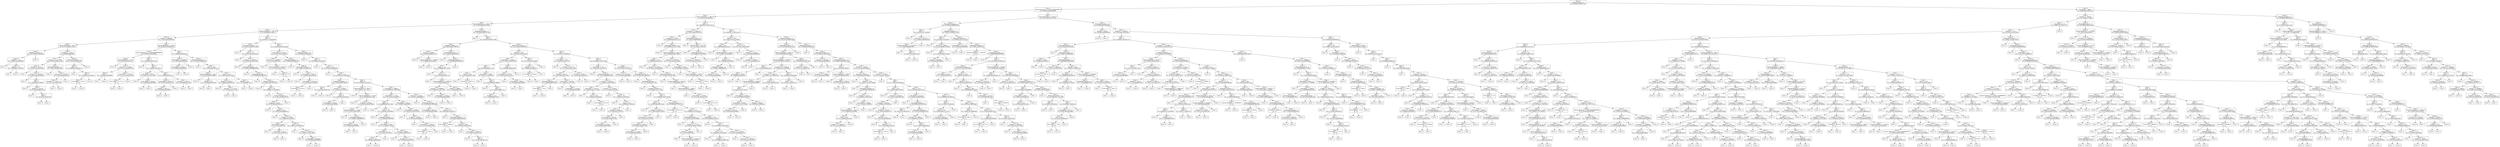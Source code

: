 digraph DecisionTree {
	rankdir=TD;
	node [shape=box];
	139715716544544 [label="Class: 0
Payment Format = 3
IG: 0.4629507954985749"];
	139711065592384 [label="Class: 1
Amount Received <= 9133.255000000001
IG: 0.016828792395995884"];
	139715716544544 -> 139711065592384;
	139711669484992 [label="Class: 1
Amount Received <= 2861.94
IG: 0.0515677462840044"];
	139711065592384 -> 139711669484992;
	139711669375408 [label="Class: 1
Amount Received <= 1158.475
IG: 0.09231693899734394"];
	139711669484992 -> 139711669375408;
	139711669375312 [label="Class: 1
Amount Received <= 394.78
IG: 0.14199008457446527"];
	139711669375408 -> 139711669375312;
	139711669374256 [label="Class: 0
Account <= 86068.0
IG: 0.14012950601886764"];
	139711669375312 -> 139711669374256;
	139711669376128 [label="Class: 0
Amount Received <= 106.23
IG: 0.10773126926750176"];
	139711669374256 -> 139711669376128;
	139711669375360 [label="Class: 0
Payment Currency = 3
IG: 0.051746650516998394"];
	139711669376128 -> 139711669375360;
	139711669371616 [label="Class: 0
To Bank <= 11.0
IG: 0.18095733240984363"];
	139711669375360 -> 139711669371616;
	139711669372144 [label="Class: 1
"];
	139711669371616 -> 139711669372144;
	139711669373008 [label="Class: 0
Minute <= 6.0
IG: 0.28639695711595625"];
	139711669371616 -> 139711669373008;
	139711669374352 [label="Class: 1
"];
	139711669373008 -> 139711669374352;
	139711669373536 [label="Class: 0
"];
	139711669373008 -> 139711669373536;
	139711669372768 [label="Class: 0
"];
	139711669375360 -> 139711669372768;
	139711669371232 [label="Class: 0
To Bank <= 17748.0
IG: 0.206898598049453"];
	139711669376128 -> 139711669371232;
	139711669373488 [label="Class: 1
Account.1 <= 127765.0
IG: 0.24343520660212492"];
	139711669371232 -> 139711669373488;
	139711669377040 [label="Class: 0
Account <= 7012.0
IG: 0.13447053550223065"];
	139711669373488 -> 139711669377040;
	139711669375984 [label="Class: 1
"];
	139711669377040 -> 139711669375984;
	139711669374592 [label="Class: 0
Account.1 <= 48164.0
IG: 0.26215496473804495"];
	139711669377040 -> 139711669374592;
	139711669375552 [label="Class: 0
"];
	139711669374592 -> 139711669375552;
	139711669375648 [label="Class: 0
Date = 2
IG: 0.2916919971380597"];
	139711669374592 -> 139711669375648;
	139711669377088 [label="Class: 0
"];
	139711669375648 -> 139711669377088;
	139711669376416 [label="Class: 1
Account <= 8701.0
IG: 0.3219280948873623"];
	139711669375648 -> 139711669376416;
	139711669377376 [label="Class: 0
"];
	139711669376416 -> 139711669377376;
	139711669371568 [label="Class: 1
Date = 5
IG: 0.8112781244591328"];
	139711669376416 -> 139711669371568;
	139711669374640 [label="Class: 0
"];
	139711669371568 -> 139711669374640;
	139711669376368 [label="Class: 1
"];
	139711669371568 -> 139711669376368;
	139711669372528 [label="Class: 1
Receiving Currency = 3
IG: 0.2651749506101608"];
	139711669373488 -> 139711669372528;
	139711669376224 [label="Class: 1
"];
	139711669372528 -> 139711669376224;
	139711669377472 [label="Class: 1
Account.1 <= 192581.0
IG: 0.5216406363433185"];
	139711669372528 -> 139711669377472;
	139711669374928 [label="Class: 0
Account.1 <= 133577.0
IG: 0.8112781244591328"];
	139711669377472 -> 139711669374928;
	139711669377808 [label="Class: 1
"];
	139711669374928 -> 139711669377808;
	139711669378864 [label="Class: 0
"];
	139711669374928 -> 139711669378864;
	139711669378624 [label="Class: 1
"];
	139711669377472 -> 139711669378624;
	139711669376176 [label="Class: 0
Receiving Currency = 0
IG: 0.11223728433612645"];
	139711669371232 -> 139711669376176;
	139711669379152 [label="Class: 0
Date = 8
IG: 0.26899559358928116"];
	139711669376176 -> 139711669379152;
	139711669378288 [label="Class: 1
"];
	139711669379152 -> 139711669378288;
	139711669375024 [label="Class: 0
Date = 2
IG: 0.28103611255342353"];
	139711669379152 -> 139711669375024;
	139711669377232 [label="Class: 0
From Bank <= 2053.0
IG: 1.0"];
	139711669375024 -> 139711669377232;
	139711669378480 [label="Class: 1
"];
	139711669377232 -> 139711669378480;
	139711669379536 [label="Class: 0
"];
	139711669377232 -> 139711669379536;
	139711669378432 [label="Class: 0
"];
	139711669375024 -> 139711669378432;
	139711669375600 [label="Class: 0
"];
	139711669376176 -> 139711669375600;
	139711669374160 [label="Class: 1
Amount Received <= 195.64
IG: 0.09629310269642843"];
	139711669374256 -> 139711669374160;
	139711669377616 [label="Class: 0
Amount Received <= 108.91499999999999
IG: 0.10830547042982841"];
	139711669374160 -> 139711669377616;
	139711669380064 [label="Class: 0
Amount Received <= 70.15
IG: 0.2635287583941467"];
	139711669377616 -> 139711669380064;
	139711669377760 [label="Class: 0
"];
	139711669380064 -> 139711669377760;
	139711669377184 [label="Class: 0
Account <= 172464.0
IG: 0.31127812445913283"];
	139711669380064 -> 139711669377184;
	139711669378528 [label="Class: 0
Date = 2
IG: 0.5435644431995964"];
	139711669377184 -> 139711669378528;
	139711669376656 [label="Class: 1
"];
	139711669378528 -> 139711669376656;
	139711669376464 [label="Class: 0
"];
	139711669378528 -> 139711669376464;
	139711669379056 [label="Class: 1
From Bank <= 23744.0
IG: 0.31127812445913283"];
	139711669377184 -> 139711669379056;
	139711669380928 [label="Class: 0
From Bank <= 12751.5
IG: 1.0"];
	139711669379056 -> 139711669380928;
	139711669379776 [label="Class: 0
"];
	139711669380928 -> 139711669379776;
	139711669372912 [label="Class: 1
"];
	139711669380928 -> 139711669372912;
	139711669380400 [label="Class: 1
"];
	139711669379056 -> 139711669380400;
	139711669379104 [label="Class: 1
Date = 3
IG: 0.23476003455475458"];
	139711669377616 -> 139711669379104;
	139711669380784 [label="Class: 0
"];
	139711669379104 -> 139711669380784;
	139711669372096 [label="Class: 1
Date = 7
IG: 0.12628767487260717"];
	139711669379104 -> 139711669372096;
	139711669378672 [label="Class: 0
From Bank <= 9610.0
IG: 0.4591479170272448"];
	139711669372096 -> 139711669378672;
	139711669379296 [label="Class: 0
"];
	139711669378672 -> 139711669379296;
	139711669381360 [label="Class: 1
From Bank <= 13145.0
IG: 0.9182958340544896"];
	139711669378672 -> 139711669381360;
	139711669378384 [label="Class: 0
"];
	139711669381360 -> 139711669378384;
	139711669378720 [label="Class: 1
"];
	139711669381360 -> 139711669378720;
	139711669374112 [label="Class: 1
Date = 5
IG: 0.21430493042631577"];
	139711669372096 -> 139711669374112;
	139711669382080 [label="Class: 0
From Bank <= 238473.0
IG: 0.4199730940219749"];
	139711669374112 -> 139711669382080;
	139711669381120 [label="Class: 1
To Bank <= 2627.0
IG: 0.9182958340544896"];
	139711669382080 -> 139711669381120;
	139711669379200 [label="Class: 0
"];
	139711669381120 -> 139711669379200;
	139711669374976 [label="Class: 1
"];
	139711669381120 -> 139711669374976;
	139711669380304 [label="Class: 0
"];
	139711669382080 -> 139711669380304;
	139711669379008 [label="Class: 1
Account.1 <= 3925.0
IG: 0.3372900666170139"];
	139711669374112 -> 139711669379008;
	139711669378096 [label="Class: 0
"];
	139711669379008 -> 139711669378096;
	139711669382368 [label="Class: 1
"];
	139711669379008 -> 139711669382368;
	139711669377904 [label="Class: 1
Date = 5
IG: 0.13694876924492627"];
	139711669374160 -> 139711669377904;
	139711669373920 [label="Class: 0
From Bank <= 226848.0
IG: 0.3958156020033584"];
	139711669377904 -> 139711669373920;
	139711669383328 [label="Class: 1
From Bank <= 24941.0
IG: 0.9709505944546686"];
	139711669373920 -> 139711669383328;
	139711669382704 [label="Class: 1
"];
	139711669383328 -> 139711669382704;
	139711669374784 [label="Class: 0
"];
	139711669383328 -> 139711669374784;
	139711669375264 [label="Class: 0
"];
	139711669373920 -> 139711669375264;
	139711669380496 [label="Class: 1
Receiving Currency = 3
IG: 0.12236782593060264"];
	139711669377904 -> 139711669380496;
	139711669381264 [label="Class: 1
"];
	139711669380496 -> 139711669381264;
	139711669375792 [label="Class: 1
Hour <= 14.0
IG: 0.07853536558575713"];
	139711669380496 -> 139711669375792;
	139711669376848 [label="Class: 1
Amount Received <= 201.4
IG: 0.20510990007386892"];
	139711669375792 -> 139711669376848;
	139711669382944 [label="Class: 0
"];
	139711669376848 -> 139711669382944;
	139711669384048 [label="Class: 1
Minute <= 0.0
IG: 0.3372900666170139"];
	139711669376848 -> 139711669384048;
	139711669379440 [label="Class: 0
"];
	139711669384048 -> 139711669379440;
	139711669382992 [label="Class: 1
"];
	139711669384048 -> 139711669382992;
	139711669383856 [label="Class: 1
Hour <= 17.0
IG: 0.24902249956730627"];
	139711669375792 -> 139711669383856;
	139711669383040 [label="Class: 1
Account <= 91385.0
IG: 0.26899559358928116"];
	139711669383856 -> 139711669383040;
	139711669384768 [label="Class: 0
"];
	139711669383040 -> 139711669384768;
	139711669384480 [label="Class: 1
Account.1 <= 12767.0
IG: 0.5032583347756457"];
	139711669383040 -> 139711669384480;
	139711669384960 [label="Class: 0
"];
	139711669384480 -> 139711669384960;
	139711669384144 [label="Class: 1
"];
	139711669384480 -> 139711669384144;
	139711669379632 [label="Class: 0
Minute <= 6.0
IG: 0.7219280948873623"];
	139711669383856 -> 139711669379632;
	139711669384720 [label="Class: 1
"];
	139711669379632 -> 139711669384720;
	139711669384912 [label="Class: 0
"];
	139711669379632 -> 139711669384912;
	139711669373392 [label="Class: 1
Date = 5
IG: 0.018052711138593636"];
	139711669375312 -> 139711669373392;
	139711669380736 [label="Class: 1
Receiving Currency = 11
IG: 0.06771429827527908"];
	139711669373392 -> 139711669380736;
	139711669382656 [label="Class: 1
"];
	139711669380736 -> 139711669382656;
	139711669384240 [label="Class: 1
Hour <= 0.0
IG: 0.05572334252268796"];
	139711669380736 -> 139711669384240;
	139711669377712 [label="Class: 1
"];
	139711669384240 -> 139711669377712;
	139711669376752 [label="Class: 1
Account.1 <= 36076.0
IG: 0.0446195438185798"];
	139711669384240 -> 139711669376752;
	139711669377664 [label="Class: 0
"];
	139711669376752 -> 139711669377664;
	139711669382512 [label="Class: 1
Receiving Currency = 12
IG: 0.049252348890908904"];
	139711669376752 -> 139711669382512;
	139711669371424 [label="Class: 0
"];
	139711669382512 -> 139711669371424;
	139711669380544 [label="Class: 1
Receiving Currency = 1
IG: 0.05469395164670221"];
	139711669382512 -> 139711669380544;
	139711669376704 [label="Class: 0
"];
	139711669380544 -> 139711669376704;
	139711669375216 [label="Class: 1
Payment Currency = 6
IG: 0.06116041729231847"];
	139711669380544 -> 139711669375216;
	139711669383904 [label="Class: 0
"];
	139711669375216 -> 139711669383904;
	139711669382464 [label="Class: 1
Hour <= 2.0
IG: 0.06895277537799926"];
	139711669375216 -> 139711669382464;
	139711669380688 [label="Class: 0
"];
	139711669382464 -> 139711669380688;
	139711669386352 [label="Class: 1
Payment Currency = 0
IG: 0.14711587834139161"];
	139711669382464 -> 139711669386352;
	139711669385584 [label="Class: 1
To Bank <= 1292.0
IG: 0.07912699124585154"];
	139711669386352 -> 139711669385584;
	139711669382800 [label="Class: 0
"];
	139711669385584 -> 139711669382800;
	139711669377856 [label="Class: 1
Minute <= 2.0
IG: 0.09353165849888112"];
	139711669385584 -> 139711669377856;
	139711669381888 [label="Class: 0
"];
	139711669377856 -> 139711669381888;
	139711669382224 [label="Class: 1
To Bank <= 21940.0
IG: 0.1686216675320541"];
	139711669377856 -> 139711669382224;
	139711669374496 [label="Class: 1
From Bank <= 402.5
IG: 0.13792538097003"];
	139711669382224 -> 139711669374496;
	139711669376512 [label="Class: 1
"];
	139711669374496 -> 139711669376512;
	139711669387072 [label="Class: 1
From Bank <= 795.0
IG: 0.8112781244591328"];
	139711669374496 -> 139711669387072;
	139711669387024 [label="Class: 0
"];
	139711669387072 -> 139711669387024;
	139711669382272 [label="Class: 1
"];
	139711669387072 -> 139711669382272;
	139711669386784 [label="Class: 0
Hour <= 6.0
IG: 0.19811742113040343"];
	139711669382224 -> 139711669386784;
	139711669379872 [label="Class: 1
"];
	139711669386784 -> 139711669379872;
	139711669386304 [label="Class: 0
Account <= 144373.0
IG: 0.4591479170272448"];
	139711669386784 -> 139711669386304;
	139711669386976 [label="Class: 0
"];
	139711669386304 -> 139711669386976;
	139711669386256 [label="Class: 1
From Bank <= 23691.0
IG: 0.9182958340544896"];
	139711669386304 -> 139711669386256;
	139711669386832 [label="Class: 1
"];
	139711669386256 -> 139711669386832;
	139711669380112 [label="Class: 0
"];
	139711669386256 -> 139711669380112;
	139711669376992 [label="Class: 1
"];
	139711669386352 -> 139711669376992;
	139711669375504 [label="Class: 1
Date = 3
IG: 0.025436142813595408"];
	139711669373392 -> 139711669375504;
	139711669373824 [label="Class: 1
From Bank <= 23537.0
IG: 0.21937709317449283"];
	139711669375504 -> 139711669373824;
	139711669384864 [label="Class: 1
Account.1 <= 146609.5
IG: 0.13792538097003"];
	139711669373824 -> 139711669384864;
	139711682675760 [label="Class: 1
"];
	139711669384864 -> 139711682675760;
	139711682674944 [label="Class: 1
Amount Received <= 849.955
IG: 0.31127812445913283"];
	139711669384864 -> 139711682674944;
	139711682676192 [label="Class: 1
"];
	139711682674944 -> 139711682676192;
	139711682674752 [label="Class: 0
To Bank <= 720.0
IG: 1.0"];
	139711682674944 -> 139711682674752;
	139711682674992 [label="Class: 1
"];
	139711682674752 -> 139711682674992;
	139711682676096 [label="Class: 0
"];
	139711682674752 -> 139711682676096;
	139711682675472 [label="Class: 0
Payment Currency = 3
IG: 0.22600024438491684"];
	139711669373824 -> 139711682675472;
	139711682677296 [label="Class: 0
"];
	139711682675472 -> 139711682677296;
	139711682675616 [label="Class: 0
Receiving Currency = 1
IG: 0.2364527976600279"];
	139711682675472 -> 139711682675616;
	139711682676816 [label="Class: 0
"];
	139711682675616 -> 139711682676816;
	139711682676240 [label="Class: 1
From Bank <= 25981.0
IG: 0.19920350542916287"];
	139711682675616 -> 139711682676240;
	139711682677104 [label="Class: 0
"];
	139711682676240 -> 139711682677104;
	139711682676144 [label="Class: 1
From Bank <= 31131.0
IG: 0.2916919971380596"];
	139711682676240 -> 139711682676144;
	139711682675424 [label="Class: 0
From Bank <= 28205.5
IG: 1.0"];
	139711682676144 -> 139711682675424;
	139711682677152 [label="Class: 1
"];
	139711682675424 -> 139711682677152;
	139711682675376 [label="Class: 0
"];
	139711682675424 -> 139711682675376;
	139711682677488 [label="Class: 1
"];
	139711682676144 -> 139711682677488;
	139711669371088 [label="Class: 1
Payment Currency = 8
IG: 0.014899532383259917"];
	139711669375504 -> 139711669371088;
	139711682676432 [label="Class: 0
"];
	139711669371088 -> 139711682676432;
	139711682678592 [label="Class: 1
Date = 13
IG: 0.009148202378223003"];
	139711669371088 -> 139711682678592;
	139711682678352 [label="Class: 1
"];
	139711682678592 -> 139711682678352;
	139711682675136 [label="Class: 1
Hour <= 0.0
IG: 0.007465478394889091"];
	139711682678592 -> 139711682675136;
	139711682678544 [label="Class: 1
"];
	139711682675136 -> 139711682678544;
	139711682675568 [label="Class: 1
Hour <= 1.0
IG: 0.019827957278804265"];
	139711682675136 -> 139711682675568;
	139711682676384 [label="Class: 1
Receiving Currency = 3
IG: 0.18254790807563637"];
	139711682675568 -> 139711682676384;
	139711682676336 [label="Class: 0
Date = 7
IG: 0.8112781244591328"];
	139711682676384 -> 139711682676336;
	139711682676768 [label="Class: 1
"];
	139711682676336 -> 139711682676768;
	139711682679024 [label="Class: 0
"];
	139711682676336 -> 139711682679024;
	139711682678784 [label="Class: 1
Account <= 19289.0
IG: 0.2810361125534235"];
	139711682676384 -> 139711682678784;
	139711682678736 [label="Class: 0
"];
	139711682678784 -> 139711682678736;
	139711682675712 [label="Class: 1
Date = 8
IG: 0.19920350542916282"];
	139711682678784 -> 139711682675712;
	139711682677824 [label="Class: 1
From Bank <= 2454.0
IG: 0.9182958340544896"];
	139711682675712 -> 139711682677824;
	139711682678112 [label="Class: 0
"];
	139711682677824 -> 139711682678112;
	139711682678928 [label="Class: 1
"];
	139711682677824 -> 139711682678928;
	139711682677776 [label="Class: 1
"];
	139711682675712 -> 139711682677776;
	139711682679168 [label="Class: 1
Date = 0
IG: 0.012716065716374292"];
	139711682675568 -> 139711682679168;
	139711682678304 [label="Class: 1
Amount Received <= 406.13
IG: 0.1074911713173522"];
	139711682679168 -> 139711682678304;
	139711682675040 [label="Class: 0
"];
	139711682678304 -> 139711682675040;
	139711682675808 [label="Class: 1
Amount Received <= 413.82
IG: 0.12925940149274007"];
	139711682678304 -> 139711682675808;
	139711682675856 [label="Class: 0
"];
	139711682675808 -> 139711682675856;
	139711682676576 [label="Class: 1
To Bank <= 29794.0
IG: 0.18613819904679046"];
	139711682675808 -> 139711682676576;
	139711682679984 [label="Class: 1
Amount Received <= 478.81
IG: 0.19715972342414934"];
	139711682676576 -> 139711682679984;
	139711682678976 [label="Class: 0
"];
	139711682679984 -> 139711682678976;
	139711682678832 [label="Class: 1
Receiving Currency = 0
IG: 0.46691718668869925"];
	139711682679984 -> 139711682678832;
	139711682676912 [label="Class: 0
From Bank <= 13432.0
IG: 0.9182958340544896"];
	139711682678832 -> 139711682676912;
	139711682680896 [label="Class: 0
"];
	139711682676912 -> 139711682680896;
	139711682675088 [label="Class: 1
"];
	139711682676912 -> 139711682675088;
	139711682677920 [label="Class: 1
"];
	139711682678832 -> 139711682677920;
	139711682678064 [label="Class: 1
"];
	139711682676576 -> 139711682678064;
	139711682677008 [label="Class: 1
From Bank <= 16661.5
IG: 0.012960705773985504"];
	139711682679168 -> 139711682677008;
	139711682680224 [label="Class: 1
From Bank <= 1791.0
IG: 0.027737581420264057"];
	139711682677008 -> 139711682680224;
	139711682680704 [label="Class: 1
Date = 6
IG: 0.09288850873457388"];
	139711682680224 -> 139711682680704;
	139711682681184 [label="Class: 1
"];
	139711682680704 -> 139711682681184;
	139711682675952 [label="Class: 1
Hour <= 4.0
IG: 0.13943857679540916"];
	139711682680704 -> 139711682675952;
	139711682681424 [label="Class: 0
"];
	139711682675952 -> 139711682681424;
	139711682677536 [label="Class: 1
Payment Currency = 3
IG: 0.1436065675620538"];
	139711682675952 -> 139711682677536;
	139711682680656 [label="Class: 1
"];
	139711682677536 -> 139711682680656;
	139711682681856 [label="Class: 1
From Bank <= 166.0
IG: 0.17112863674755552"];
	139711682677536 -> 139711682681856;
	139711682678256 [label="Class: 1
From Bank <= 1.0
IG: 0.19715972342414922"];
	139711682681856 -> 139711682678256;
	139711682680944 [label="Class: 1
Hour <= 13.0
IG: 0.9182958340544896"];
	139711682678256 -> 139711682680944;
	139711682678688 [label="Class: 1
"];
	139711682680944 -> 139711682678688;
	139711682679648 [label="Class: 0
"];
	139711682680944 -> 139711682679648;
	139711682678448 [label="Class: 1
"];
	139711682678256 -> 139711682678448;
	139711682680320 [label="Class: 0
Account <= 3484.0
IG: 0.14269027946047552"];
	139711682681856 -> 139711682680320;
	139711682678400 [label="Class: 1
"];
	139711682680320 -> 139711682678400;
	139711682681088 [label="Class: 0
Account.1 <= 1727.0
IG: 0.19920350542916287"];
	139711682680320 -> 139711682681088;
	139711682675904 [label="Class: 1
"];
	139711682681088 -> 139711682675904;
	139711682682144 [label="Class: 0
"];
	139711682681088 -> 139711682682144;
	139711682681520 [label="Class: 1
From Bank <= 1853.0
IG: 0.10659741546349871"];
	139711682680224 -> 139711682681520;
	139711682680512 [label="Class: 0
"];
	139711682681520 -> 139711682680512;
	139711682683200 [label="Class: 1
From Bank <= 10099.0
IG: 0.06218257963191054"];
	139711682681520 -> 139711682683200;
	139711682683632 [label="Class: 1
"];
	139711682683200 -> 139711682683632;
	139711682677392 [label="Class: 1
To Bank <= 16163.0
IG: 0.14078143361499595"];
	139711682683200 -> 139711682677392;
	139711682683824 [label="Class: 1
"];
	139711682677392 -> 139711682683824;
	139711682679936 [label="Class: 1
From Bank <= 13326.0
IG: 0.31127812445913283"];
	139711682677392 -> 139711682679936;
	139711682684016 [label="Class: 0
From Bank <= 11580.5
IG: 1.0"];
	139711682679936 -> 139711682684016;
	139711682683968 [label="Class: 1
"];
	139711682684016 -> 139711682683968;
	139711682683104 [label="Class: 0
"];
	139711682684016 -> 139711682683104;
	139711682676528 [label="Class: 1
"];
	139711682679936 -> 139711682676528;
	139711682680416 [label="Class: 1
Account.1 <= 2841.0
IG: 0.05545714089690612"];
	139711682677008 -> 139711682680416;
	139711682682432 [label="Class: 0
"];
	139711682680416 -> 139711682682432;
	139711682684064 [label="Class: 1
Receiving Currency = 14
IG: 0.02409161078856542"];
	139711682680416 -> 139711682684064;
	139711682684496 [label="Class: 1
From Bank <= 48211.0
IG: 0.9182958340544896"];
	139711682684064 -> 139711682684496;
	139711682679504 [label="Class: 0
"];
	139711682684496 -> 139711682679504;
	139711682682864 [label="Class: 1
"];
	139711682684496 -> 139711682682864;
	139711682683344 [label="Class: 1
Hour <= 13.5
IG: 0.04558697614198712"];
	139711682684064 -> 139711682683344;
	139711682681664 [label="Class: 1
"];
	139711682683344 -> 139711682681664;
	139711682680272 [label="Class: 1
Receiving Currency = 11
IG: 0.05427886313560282"];
	139711682683344 -> 139711682680272;
	139711682683680 [label="Class: 0
From Bank <= 20486.0
IG: 1.0"];
	139711682680272 -> 139711682683680;
	139711682684544 [label="Class: 0
"];
	139711682683680 -> 139711682684544;
	139711682679120 [label="Class: 1
"];
	139711682683680 -> 139711682679120;
	139711682684304 [label="Class: 1
Minute <= 36.0
IG: 0.07843322598724561"];
	139711682680272 -> 139711682684304;
	139711682682288 [label="Class: 1
"];
	139711682684304 -> 139711682682288;
	139711682679408 [label="Class: 1
From Bank <= 16847.0
IG: 0.2283751837837329"];
	139711682684304 -> 139711682679408;
	139711682682960 [label="Class: 0
"];
	139711682679408 -> 139711682682960;
	139711682683296 [label="Class: 1
Date = 9
IG: 0.2373974097831018"];
	139711682679408 -> 139711682683296;
	139711682681472 [label="Class: 0
"];
	139711682683296 -> 139711682681472;
	139711682684880 [label="Class: 1
"];
	139711682683296 -> 139711682684880;
	139711669373680 [label="Class: 1
Receiving Currency = 7
IG: 0.019334414083737095"];
	139711669375408 -> 139711669373680;
	139711682683392 [label="Class: 0
"];
	139711669373680 -> 139711682683392;
	139711682681904 [label="Class: 1
Date = 5
IG: 0.010355243919157486"];
	139711669373680 -> 139711682681904;
	139711682685264 [label="Class: 1
Payment Currency = 0
IG: 0.09561006572495312"];
	139711682681904 -> 139711682685264;
	139711682678640 [label="Class: 1
Account <= 6289.0
IG: 0.16229218908241475"];
	139711682685264 -> 139711682678640;
	139711682686464 [label="Class: 0
"];
	139711682678640 -> 139711682686464;
	139711682685504 [label="Class: 1
Amount Received <= 1208.68
IG: 0.24988229283318544"];
	139711682678640 -> 139711682685504;
	139711682687040 [label="Class: 0
"];
	139711682685504 -> 139711682687040;
	139711682682528 [label="Class: 1
"];
	139711682685504 -> 139711682682528;
	139711682677344 [label="Class: 1
Receiving Currency = 0
IG: 0.19920350542916287"];
	139711682685264 -> 139711682677344;
	139711682684400 [label="Class: 0
"];
	139711682677344 -> 139711682684400;
	139711682682048 [label="Class: 1
Receiving Currency = 3
IG: 0.16958442967043919"];
	139711682677344 -> 139711682682048;
	139711682680032 [label="Class: 1
Hour <= 1.0
IG: 0.10798680264773308"];
	139711682682048 -> 139711682680032;
	139711682676480 [label="Class: 1
"];
	139711682680032 -> 139711682676480;
	139711682685600 [label="Class: 1
Hour <= 4.0
IG: 0.1546249654505778"];
	139711682680032 -> 139711682685600;
	139711682675520 [label="Class: 1
"];
	139711682685600 -> 139711682675520;
	139711682680368 [label="Class: 0
Amount Received <= 1589.86
IG: 0.1649924406802521"];
	139711682685600 -> 139711682680368;
	139711682687280 [label="Class: 1
Account.1 <= 90994.0
IG: 0.4591479170272448"];
	139711682680368 -> 139711682687280;
	139711682688528 [label="Class: 1
"];
	139711682687280 -> 139711682688528;
	139711682681712 [label="Class: 0
From Bank <= 25382.0
IG: 0.9182958340544896"];
	139711682687280 -> 139711682681712;
	139711682688816 [label="Class: 0
"];
	139711682681712 -> 139711682688816;
	139711682686992 [label="Class: 1
"];
	139711682681712 -> 139711682686992;
	139711682685360 [label="Class: 0
To Bank <= 8888.0
IG: 0.7219280948873623"];
	139711682680368 -> 139711682685360;
	139715741809056 [label="Class: 1
"];
	139711682685360 -> 139715741809056;
	139717456753760 [label="Class: 0
"];
	139711682685360 -> 139717456753760;
	139711682683728 [label="Class: 1
"];
	139711682682048 -> 139711682683728;
	139711682680992 [label="Class: 1
Receiving Currency = 3
IG: 0.017136227295680595"];
	139711682681904 -> 139711682680992;
	139711682686176 [label="Class: 1
Minute <= 28.0
IG: 0.012485353427042184"];
	139711682680992 -> 139711682686176;
	139711682689104 [label="Class: 1
From Bank <= 15803.5
IG: 0.017099157956327826"];
	139711682686176 -> 139711682689104;
	139711682678880 [label="Class: 1
Date = 7
IG: 0.03132838966217222"];
	139711682689104 -> 139711682678880;
	139711682681232 [label="Class: 1
Hour <= 14.0
IG: 0.31976006206417584"];
	139711682678880 -> 139711682681232;
	139711682688864 [label="Class: 1
"];
	139711682681232 -> 139711682688864;
	139711682688672 [label="Class: 0
Account.1 <= 90355.0
IG: 1.0"];
	139711682681232 -> 139711682688672;
	139711682681136 [label="Class: 0
"];
	139711682688672 -> 139711682681136;
	139711682684112 [label="Class: 1
"];
	139711682688672 -> 139711682684112;
	139711682686416 [label="Class: 1
From Bank <= 3306.0
IG: 0.0614772716289278"];
	139711682678880 -> 139711682686416;
	139711682682624 [label="Class: 1
"];
	139711682686416 -> 139711682682624;
	139711682677056 [label="Class: 1
Date = 6
IG: 0.20510990007386892"];
	139711682686416 -> 139711682677056;
	139711682688240 [label="Class: 0
"];
	139711682677056 -> 139711682688240;
	139711682676960 [label="Class: 1
Date = 4
IG: 0.11168753696471317"];
	139711682677056 -> 139711682676960;
	139711682687232 [label="Class: 1
To Bank <= 23.0
IG: 0.7219280948873623"];
	139711682676960 -> 139711682687232;
	139711682682192 [label="Class: 0
"];
	139711682687232 -> 139711682682192;
	139711682689344 [label="Class: 1
"];
	139711682687232 -> 139711682689344;
	139711682684832 [label="Class: 1
"];
	139711682676960 -> 139711682684832;
	139711682686560 [label="Class: 1
Date = 1
IG: 0.06864925966493388"];
	139711682689104 -> 139711682686560;
	139711682686608 [label="Class: 1
From Bank <= 26379.5
IG: 0.19087450462110933"];
	139711682686560 -> 139711682686608;
	139711682686512 [label="Class: 1
"];
	139711682686608 -> 139711682686512;
	139711682681952 [label="Class: 1
From Bank <= 30697.0
IG: 0.9182958340544896"];
	139711682686608 -> 139711682681952;
	139711682682768 [label="Class: 0
"];
	139711682681952 -> 139711682682768;
	139711682688288 [label="Class: 1
"];
	139711682681952 -> 139711682688288;
	139711682687760 [label="Class: 1
"];
	139711682686560 -> 139711682687760;
	139711682687808 [label="Class: 1
Date = 3
IG: 0.03710129555759962"];
	139711682686176 -> 139711682687808;
	139711682684592 [label="Class: 1
Minute <= 30.0
IG: 0.2689955935892812"];
	139711682687808 -> 139711682684592;
	139711682687952 [label="Class: 0
From Bank <= 18460.0
IG: 1.0"];
	139711682684592 -> 139711682687952;
	139711682678496 [label="Class: 0
"];
	139711682687952 -> 139711682678496;
	139711682688192 [label="Class: 1
"];
	139711682687952 -> 139711682688192;
	139711682689680 [label="Class: 1
"];
	139711682684592 -> 139711682689680;
	139711682687184 [label="Class: 1
"];
	139711682687808 -> 139711682687184;
	139711682688768 [label="Class: 1
Date = 4
IG: 0.01873937735089859"];
	139711682680992 -> 139711682688768;
	139711682689776 [label="Class: 1
From Bank <= 19.0
IG: 0.1416195253341379"];
	139711682688768 -> 139711682689776;
	139711682689392 [label="Class: 0
"];
	139711682689776 -> 139711682689392;
	139711682689872 [label="Class: 1
To Bank <= 21277.5
IG: 0.11443532098173959"];
	139711682689776 -> 139711682689872;
	139711682690304 [label="Class: 1
To Bank <= 2411.0
IG: 0.19570962879973097"];
	139711682689872 -> 139711682690304;
	139711682690352 [label="Class: 1
Receiving Currency = 10
IG: 0.3166890883150208"];
	139711682690304 -> 139711682690352;
	139711682687664 [label="Class: 0
From Bank <= 118.0
IG: 1.0"];
	139711682690352 -> 139711682687664;
	139711682686224 [label="Class: 1
"];
	139711682687664 -> 139711682686224;
	139711682685072 [label="Class: 0
"];
	139711682687664 -> 139711682685072;
	139711682687616 [label="Class: 1
"];
	139711682690352 -> 139711682687616;
	139711682685648 [label="Class: 0
From Bank <= 16230.0
IG: 0.4591479170272448"];
	139711682690304 -> 139711682685648;
	139711682686944 [label="Class: 0
"];
	139711682685648 -> 139711682686944;
	139711682690736 [label="Class: 1
From Bank <= 21550.0
IG: 0.9182958340544896"];
	139711682685648 -> 139711682690736;
	139711682685984 [label="Class: 1
"];
	139711682690736 -> 139711682685984;
	139711682676672 [label="Class: 0
"];
	139711682690736 -> 139711682676672;
	139711682676048 [label="Class: 1
To Bank <= 21381.0
IG: 0.41381685030363374"];
	139711682689872 -> 139711682676048;
	139711682688624 [label="Class: 0
"];
	139711682676048 -> 139711682688624;
	139711682690016 [label="Class: 1
"];
	139711682676048 -> 139711682690016;
	139711682686896 [label="Class: 1
Date = 3
IG: 0.018506547937837958"];
	139711682688768 -> 139711682686896;
	139711682691024 [label="Class: 1
From Bank <= 26.0
IG: 0.06413607252218778"];
	139711682686896 -> 139711682691024;
	139711682685888 [label="Class: 0
"];
	139711682691024 -> 139711682685888;
	139711682682240 [label="Class: 1
Receiving Currency = 12
IG: 0.07119390399783043"];
	139711682691024 -> 139711682682240;
	139711682683536 [label="Class: 0
"];
	139711682682240 -> 139711682683536;
	139711682679552 [label="Class: 1
Account <= 160287.0
IG: 0.09041378376156495"];
	139711682682240 -> 139711682679552;
	139711682685840 [label="Class: 1
From Bank <= 21416.5
IG: 0.06550784501721568"];
	139711682679552 -> 139711682685840;
	139711682347504 [label="Class: 1
"];
	139711682685840 -> 139711682347504;
	139711682348848 [label="Class: 1
Hour <= 14.0
IG: 0.2935644431995964"];
	139711682685840 -> 139711682348848;
	139711682348368 [label="Class: 1
"];
	139711682348848 -> 139711682348368;
	139711682348608 [label="Class: 0
From Bank <= 21575.0
IG: 1.0"];
	139711682348848 -> 139711682348608;
	139711682348224 [label="Class: 1
"];
	139711682348608 -> 139711682348224;
	139711682348896 [label="Class: 0
"];
	139711682348608 -> 139711682348896;
	139711682684688 [label="Class: 1
Account.1 <= 53159.0
IG: 0.11271663672563392"];
	139711682679552 -> 139711682684688;
	139711682349424 [label="Class: 0
"];
	139711682684688 -> 139711682349424;
	139711682347312 [label="Class: 1
Hour <= 6.0
IG: 0.13943857679540916"];
	139711682684688 -> 139711682347312;
	139711682347408 [label="Class: 0
"];
	139711682347312 -> 139711682347408;
	139711682349664 [label="Class: 1
Hour <= 15.0
IG: 0.1436065675620538"];
	139711682347312 -> 139711682349664;
	139711682347360 [label="Class: 1
To Bank <= 29802.0
IG: 0.3788788371352292"];
	139711682349664 -> 139711682347360;
	139711682349520 [label="Class: 0
From Bank <= 25075.0
IG: 0.4199730940219749"];
	139711682347360 -> 139711682349520;
	139711682348032 [label="Class: 1
From Bank <= 6276.0
IG: 0.9182958340544896"];
	139711682349520 -> 139711682348032;
	139711682347168 [label="Class: 0
"];
	139711682348032 -> 139711682347168;
	139711682350288 [label="Class: 1
"];
	139711682348032 -> 139711682350288;
	139711682348656 [label="Class: 0
"];
	139711682349520 -> 139711682348656;
	139711682347744 [label="Class: 1
"];
	139711682347360 -> 139711682347744;
	139711682347552 [label="Class: 1
"];
	139711682349664 -> 139711682347552;
	139711682684448 [label="Class: 1
From Bank <= 1.0
IG: 0.021307629170521536"];
	139711682686896 -> 139711682684448;
	139711682348176 [label="Class: 0
Account.1 <= 140738.0
IG: 0.9182958340544896"];
	139711682684448 -> 139711682348176;
	139711682349376 [label="Class: 0
"];
	139711682348176 -> 139711682349376;
	139711682348080 [label="Class: 1
"];
	139711682348176 -> 139711682348080;
	139711682349088 [label="Class: 1
Receiving Currency = 8
IG: 0.017284755127680018"];
	139711682684448 -> 139711682349088;
	139711682350768 [label="Class: 0
"];
	139711682349088 -> 139711682350768;
	139711682349328 [label="Class: 1
Receiving Currency = 5
IG: 0.01776895305321241"];
	139711682349088 -> 139711682349328;
	139711682350528 [label="Class: 0
"];
	139711682349328 -> 139711682350528;
	139711682348752 [label="Class: 1
Payment Currency = 3
IG: 0.0182887197717993"];
	139711682349328 -> 139711682348752;
	139711682349568 [label="Class: 0
"];
	139711682348752 -> 139711682349568;
	139711682351728 [label="Class: 1
Date = 0
IG: 0.018690732916179564"];
	139711682348752 -> 139711682351728;
	139711682347936 [label="Class: 1
Hour <= 0.0
IG: 0.12667685429631448"];
	139711682351728 -> 139711682347936;
	139711682351008 [label="Class: 0
"];
	139711682347936 -> 139711682351008;
	139711682347696 [label="Class: 1
Account <= 239651.5
IG: 0.19087450462110933"];
	139711682347936 -> 139711682347696;
	139711682350624 [label="Class: 1
Account.1 <= 174546.0
IG: 0.3788788371352292"];
	139711682347696 -> 139711682350624;
	139711682351296 [label="Class: 0
From Bank <= 12803.0
IG: 0.4199730940219749"];
	139711682350624 -> 139711682351296;
	139711682351584 [label="Class: 1
From Bank <= 11318.0
IG: 0.9182958340544896"];
	139711682351296 -> 139711682351584;
	139711682350336 [label="Class: 0
"];
	139711682351584 -> 139711682350336;
	139711682350432 [label="Class: 1
"];
	139711682351584 -> 139711682350432;
	139711682349616 [label="Class: 0
"];
	139711682351296 -> 139711682349616;
	139711682351104 [label="Class: 1
"];
	139711682350624 -> 139711682351104;
	139711682347120 [label="Class: 1
"];
	139711682347696 -> 139711682347120;
	139711682348704 [label="Class: 1
Payment Currency = 2
IG: 0.013064807971267522"];
	139711682351728 -> 139711682348704;
	139711682351152 [label="Class: 0
From Bank <= 231212.0
IG: 1.0"];
	139711682348704 -> 139711682351152;
	139711682348944 [label="Class: 1
"];
	139711682351152 -> 139711682348944;
	139711682349760 [label="Class: 0
"];
	139711682351152 -> 139711682349760;
	139711682348512 [label="Class: 1
Hour <= 12.0
IG: 0.008880974212268744"];
	139711682348704 -> 139711682348512;
	139711682352928 [label="Class: 1
Receiving Currency = 0
IG: 0.03341650756740824"];
	139711682348512 -> 139711682352928;
	139711682352688 [label="Class: 1
"];
	139711682352928 -> 139711682352688;
	139711682348464 [label="Class: 1
Account <= 117270.5
IG: 0.06550784501721568"];
	139711682352928 -> 139711682348464;
	139711682350192 [label="Class: 1
Account <= 60047.0
IG: 0.13792538097003"];
	139711682348464 -> 139711682350192;
	139711682350720 [label="Class: 1
"];
	139711682350192 -> 139711682350720;
	139711682349232 [label="Class: 1
Amount Received <= 2004.165
IG: 0.31127812445913283"];
	139711682350192 -> 139711682349232;
	139711682353744 [label="Class: 1
"];
	139711682349232 -> 139711682353744;
	139711682347840 [label="Class: 0
"];
	139711682349232 -> 139711682347840;
	139711682352400 [label="Class: 1
"];
	139711682348464 -> 139711682352400;
	139711682349280 [label="Class: 1
From Bank <= 10.0
IG: 0.042916486957300215"];
	139711682348512 -> 139711682349280;
	139711682351824 [label="Class: 0
"];
	139711682349280 -> 139711682351824;
	139711682351488 [label="Class: 1
Date = 7
IG: 0.029040511200575825"];
	139711682349280 -> 139711682351488;
	139711682354272 [label="Class: 1
Hour <= 13.0
IG: 0.03838971020210824"];
	139711682351488 -> 139711682354272;
	139711682354224 [label="Class: 1
"];
	139711682354272 -> 139711682354224;
	139711682354608 [label="Class: 1
To Bank <= 7.0
IG: 0.035299439233847596"];
	139711682354272 -> 139711682354608;
	139711682353552 [label="Class: 1
"];
	139711682354608 -> 139711682353552;
	139711682354656 [label="Class: 1
"];
	139711682354608 -> 139711682354656;
	139711682348992 [label="Class: 1
Account.1 <= 137625.0
IG: 0.02772453405003314"];
	139711682351488 -> 139711682348992;
	139711682352160 [label="Class: 1
"];
	139711682348992 -> 139711682352160;
	139711682353216 [label="Class: 1
Account.1 <= 139393.0
IG: 0.1252020128742675"];
	139711682348992 -> 139711682353216;
	139711682351392 [label="Class: 0
"];
	139711682353216 -> 139711682351392;
	139711682351968 [label="Class: 1
"];
	139711682353216 -> 139711682351968;
	139711669374064 [label="Class: 1
Date = 3
IG: 0.0067907077940754235"];
	139711669484992 -> 139711669374064;
	139711682355040 [label="Class: 1
Account.1 <= 160175.5
IG: 0.04571381928749174"];
	139711669374064 -> 139711682355040;
	139711682354032 [label="Class: 1
Account.1 <= 494.0
IG: 0.04630958352572523"];
	139711682355040 -> 139711682354032;
	139711682355472 [label="Class: 0
"];
	139711682354032 -> 139711682355472;
	139711682350576 [label="Class: 1
Receiving Currency = 12
IG: 0.04990115527177408"];
	139711682354032 -> 139711682350576;
	139711682352352 [label="Class: 0
"];
	139711682350576 -> 139711682352352;
	139711682354896 [label="Class: 1
Amount Received <= 4327.29
IG: 0.018685439087799627"];
	139711682350576 -> 139711682354896;
	139711682354320 [label="Class: 1
To Bank <= 12.0
IG: 0.089486145535293"];
	139711682354896 -> 139711682354320;
	139711682353456 [label="Class: 0
"];
	139711682354320 -> 139711682353456;
	139711682355808 [label="Class: 1
Account.1 <= 12012.0
IG: 0.10430778600809099"];
	139711682354320 -> 139711682355808;
	139711682355664 [label="Class: 0
"];
	139711682355808 -> 139711682355664;
	139711682354176 [label="Class: 1
Receiving Currency = 11
IG: 0.12414133222412949"];
	139711682355808 -> 139711682354176;
	139711682355856 [label="Class: 0
"];
	139711682354176 -> 139711682355856;
	139711682353408 [label="Class: 1
Amount Received <= 3642.93
IG: 0.194266986672329"];
	139711682354176 -> 139711682353408;
	139711682354944 [label="Class: 1
"];
	139711682353408 -> 139711682354944;
	139711682356864 [label="Class: 1
Amount Received <= 4085.2
IG: 0.5577277787393194"];
	139711682353408 -> 139711682356864;
	139711682356144 [label="Class: 1
"];
	139711682356864 -> 139711682356144;
	139711682354992 [label="Class: 0
From Bank <= 13389.5
IG: 0.31127812445913283"];
	139711682356864 -> 139711682354992;
	139711682352064 [label="Class: 0
"];
	139711682354992 -> 139711682352064;
	139711682350864 [label="Class: 0
From Bank <= 15723.0
IG: 1.0"];
	139711682354992 -> 139711682350864;
	139711682355952 [label="Class: 1
"];
	139711682350864 -> 139711682355952;
	139711682356768 [label="Class: 0
"];
	139711682350864 -> 139711682356768;
	139711682347648 [label="Class: 1
Account.1 <= 82563.0
IG: 0.17201044561533096"];
	139711682354896 -> 139711682347648;
	139711682357632 [label="Class: 1
"];
	139711682347648 -> 139711682357632;
	139711682348272 [label="Class: 1
From Bank <= 1467.0
IG: 0.19350684337293445"];
	139711682347648 -> 139711682348272;
	139711682357680 [label="Class: 0
"];
	139711682348272 -> 139711682357680;
	139711682352832 [label="Class: 1
Amount Received <= 5508.41
IG: 0.31976006206417584"];
	139711682348272 -> 139711682352832;
	139711682357536 [label="Class: 1
"];
	139711682352832 -> 139711682357536;
	139711682356240 [label="Class: 0
Account <= 77269.0
IG: 1.0"];
	139711682352832 -> 139711682356240;
	139711682351200 [label="Class: 1
"];
	139711682356240 -> 139711682351200;
	139711682358256 [label="Class: 0
"];
	139711682356240 -> 139711682358256;
	139711682352544 [label="Class: 1
Receiving Currency = 6
IG: 0.0925224580584626"];
	139711682355040 -> 139711682352544;
	139711682354800 [label="Class: 0
"];
	139711682352544 -> 139711682354800;
	139711682349904 [label="Class: 1
Amount Paid <= 2553.48
IG: 0.111036517451156"];
	139711682352544 -> 139711682349904;
	139711682358640 [label="Class: 0
"];
	139711682349904 -> 139711682358640;
	139711682348800 [label="Class: 1
Receiving Currency = 3
IG: 0.0360851783758363"];
	139711682349904 -> 139711682348800;
	139711682357488 [label="Class: 1
Account.1 <= 165332.0
IG: 0.35335933502142136"];
	139711682348800 -> 139711682357488;
	139711682358400 [label="Class: 0
"];
	139711682357488 -> 139711682358400;
	139711682351920 [label="Class: 1
"];
	139711682357488 -> 139711682351920;
	139711682353792 [label="Class: 1
"];
	139711682348800 -> 139711682353792;
	139711682355424 [label="Class: 1
Date = 0
IG: 0.008599717500114012"];
	139711669374064 -> 139711682355424;
	139711682351680 [label="Class: 1
Minute <= 26.0
IG: 0.06071341361118643"];
	139711682355424 -> 139711682351680;
	139711682359360 [label="Class: 1
Hour <= 0.0
IG: 0.18905266854301617"];
	139711682351680 -> 139711682359360;
	139711682347984 [label="Class: 0
"];
	139711682359360 -> 139711682347984;
	139711682359216 [label="Class: 1
Amount Received <= 4593.12
IG: 0.23645279766002802"];
	139711682359360 -> 139711682359216;
	139711682356720 [label="Class: 1
"];
	139711682359216 -> 139711682356720;
	139711682354416 [label="Class: 1
Minute <= 9.0
IG: 0.5382689280764644"];
	139711682359216 -> 139711682354416;
	139711682358208 [label="Class: 0
Payment Currency = 0
IG: 0.46691718668869925"];
	139711682354416 -> 139711682358208;
	139711682358736 [label="Class: 1
Account <= 5230.0
IG: 0.9182958340544896"];
	139711682358208 -> 139711682358736;
	139711682360272 [label="Class: 0
"];
	139711682358736 -> 139711682360272;
	139711682349040 [label="Class: 1
"];
	139711682358736 -> 139711682349040;
	139711682356624 [label="Class: 0
"];
	139711682358208 -> 139711682356624;
	139711682356576 [label="Class: 1
"];
	139711682354416 -> 139711682356576;
	139711682358976 [label="Class: 1
Hour <= 11.0
IG: 0.07173873542033948"];
	139711682351680 -> 139711682358976;
	139711682358448 [label="Class: 1
"];
	139711682358976 -> 139711682358448;
	139711682359024 [label="Class: 1
Account <= 27790.0
IG: 0.22002600168808806"];
	139711682358976 -> 139711682359024;
	139711682358304 [label="Class: 0
"];
	139711682359024 -> 139711682358304;
	139711682350816 [label="Class: 1
Account <= 44294.0
IG: 0.37123232664087563"];
	139711682359024 -> 139711682350816;
	139711682359888 [label="Class: 0
"];
	139711682350816 -> 139711682359888;
	139711682361088 [label="Class: 1
"];
	139711682350816 -> 139711682361088;
	139711682356192 [label="Class: 1
Payment Currency = 0
IG: 0.007267243665292966"];
	139711682355424 -> 139711682356192;
	139711682359408 [label="Class: 1
Receiving Currency = 0
IG: 0.013078318381516518"];
	139711682356192 -> 139711682359408;
	139711682361328 [label="Class: 1
Amount Received <= 4832.76
IG: 0.013462965262079823"];
	139711682359408 -> 139711682361328;
	139711682355328 [label="Class: 1
Amount Received <= 3804.23
IG: 0.023420920272814783"];
	139711682361328 -> 139711682355328;
	139711682352016 [label="Class: 1
Date = 4
IG: 0.0337008400452078"];
	139711682355328 -> 139711682352016;
	139711682357872 [label="Class: 1
From Bank <= 2053.0
IG: 0.4689955935892812"];
	139711682352016 -> 139711682357872;
	139711682354464 [label="Class: 0
"];
	139711682357872 -> 139711682354464;
	139711682358112 [label="Class: 1
"];
	139711682357872 -> 139711682358112;
	139711682361712 [label="Class: 1
"];
	139711682352016 -> 139711682361712;
	139711682357440 [label="Class: 1
Account.1 <= 151836.0
IG: 0.03933951310993444"];
	139711682355328 -> 139711682357440;
	139711682360224 [label="Class: 1
Account.1 <= 58877.5
IG: 0.06557257740938738"];
	139711682357440 -> 139711682360224;
	139711682362528 [label="Class: 1
Amount Received <= 4280.39
IG: 0.27726200430036096"];
	139711682360224 -> 139711682362528;
	139711682361856 [label="Class: 1
Date = 9
IG: 0.091233215176169"];
	139711682362528 -> 139711682361856;
	139711682361136 [label="Class: 0
"];
	139711682361856 -> 139711682361136;
	139711682358880 [label="Class: 1
From Bank <= 14456.5
IG: 0.19570962879973097"];
	139711682361856 -> 139711682358880;
	139711682360080 [label="Class: 0
From Bank <= 8208.5
IG: 0.4591479170272448"];
	139711682358880 -> 139711682360080;
	139711682357056 [label="Class: 1
Account <= 15315.0
IG: 0.9182958340544896"];
	139711682360080 -> 139711682357056;
	139711682362384 [label="Class: 1
"];
	139711682357056 -> 139711682362384;
	139711682362432 [label="Class: 0
"];
	139711682357056 -> 139711682362432;
	139711682363200 [label="Class: 0
"];
	139711682360080 -> 139711682363200;
	139711682359792 [label="Class: 1
Account <= 6664.0
IG: 0.6500224216483541"];
	139711682358880 -> 139711682359792;
	139711682361904 [label="Class: 0
"];
	139711682359792 -> 139711682361904;
	139711682352256 [label="Class: 1
"];
	139711682359792 -> 139711682352256;
	139711682349184 [label="Class: 1
"];
	139711682362528 -> 139711682349184;
	139711682354560 [label="Class: 1
Hour <= 7.0
IG: 0.24229218908241482"];
	139711682360224 -> 139711682354560;
	139711682359744 [label="Class: 0
"];
	139711682354560 -> 139711682359744;
	139711682362960 [label="Class: 1
"];
	139711682354560 -> 139711682362960;
	139711682360560 [label="Class: 1
Date = 5
IG: 0.05860635354029482"];
	139711682357440 -> 139711682360560;
	139711682352208 [label="Class: 1
Hour <= 4.0
IG: 0.5916727785823275"];
	139711682360560 -> 139711682352208;
	139711682356480 [label="Class: 0
"];
	139711682352208 -> 139711682356480;
	139711682363248 [label="Class: 1
"];
	139711682352208 -> 139711682363248;
	139711682362336 [label="Class: 1
"];
	139711682360560 -> 139711682362336;
	139711682355520 [label="Class: 1
From Bank <= 1.0
IG: 0.029189129844611444"];
	139711682361328 -> 139711682355520;
	139711682360992 [label="Class: 1
Account <= 14495.0
IG: 0.8112781244591328"];
	139711682355520 -> 139711682360992;
	139711682353984 [label="Class: 0
"];
	139711682360992 -> 139711682353984;
	139711682358496 [label="Class: 1
"];
	139711682360992 -> 139711682358496;
	139711682359504 [label="Class: 1
"];
	139711682355520 -> 139711682359504;
	139711682350240 [label="Class: 0
"];
	139711682359408 -> 139711682350240;
	139711682356384 [label="Class: 1
Receiving Currency = 0
IG: 0.01699901556425959"];
	139711682356192 -> 139711682356384;
	139711682362144 [label="Class: 0
"];
	139711682356384 -> 139711682362144;
	139711682357248 [label="Class: 1
Receiving Currency = 8
IG: 0.011605327585979541"];
	139711682356384 -> 139711682357248;
	139711682360032 [label="Class: 0
Account <= 124246.0
IG: 0.9182958340544896"];
	139711682357248 -> 139711682360032;
	139711681987824 [label="Class: 0
"];
	139711682360032 -> 139711681987824;
	139711681986960 [label="Class: 1
"];
	139711682360032 -> 139711681986960;
	139711681988400 [label="Class: 1
Receiving Currency = 12
IG: 0.006242062648523228"];
	139711682357248 -> 139711681988400;
	139711681986816 [label="Class: 1
Date = 8
IG: 0.1521276931509583"];
	139711681988400 -> 139711681986816;
	139711681989168 [label="Class: 0
Account.1 <= 171866.0
IG: 0.9709505944546686"];
	139711681986816 -> 139711681989168;
	139711681987536 [label="Class: 0
"];
	139711681989168 -> 139711681987536;
	139711681989312 [label="Class: 1
"];
	139711681989168 -> 139711681989312;
	139711681986624 [label="Class: 1
Amount Received <= 3090.0
IG: 0.1544640698794539"];
	139711681986816 -> 139711681986624;
	139711681988976 [label="Class: 0
"];
	139711681986624 -> 139711681988976;
	139711681988496 [label="Class: 1
Amount Paid <= 3198.63
IG: 0.23519338181924143"];
	139711681986624 -> 139711681988496;
	139711681987488 [label="Class: 0
"];
	139711681988496 -> 139711681987488;
	139711681989456 [label="Class: 1
"];
	139711681988496 -> 139711681989456;
	139711681987248 [label="Class: 1
To Bank <= 17863.0
IG: 0.01473441883048815"];
	139711681988400 -> 139711681987248;
	139711681988592 [label="Class: 1
Account <= 98542.0
IG: 0.023995885562594688"];
	139711681987248 -> 139711681988592;
	139711681989984 [label="Class: 1
"];
	139711681988592 -> 139711681989984;
	139711681989024 [label="Class: 1
Minute <= 26.0
IG: 0.05021716142716989"];
	139711681988592 -> 139711681989024;
	139711681988112 [label="Class: 1
"];
	139711681989024 -> 139711681988112;
	139711681990224 [label="Class: 1
Receiving Currency = 5
IG: 0.06768331592987897"];
	139711681989024 -> 139711681990224;
	139711681990128 [label="Class: 0
"];
	139711681990224 -> 139711681990128;
	139711681987632 [label="Class: 1
To Bank <= 1547.0
IG: 0.0856917165820229"];
	139711681990224 -> 139711681987632;
	139711681987968 [label="Class: 1
"];
	139711681987632 -> 139711681987968;
	139711681987296 [label="Class: 1
From Bank <= 12963.0
IG: 0.17125390172643062"];
	139711681987632 -> 139711681987296;
	139711681990560 [label="Class: 1
Amount Received <= 4443.56
IG: 0.3599841823548944"];
	139711681987296 -> 139711681990560;
	139711681988064 [label="Class: 0
Hour <= 8.0
IG: 0.5216406363433185"];
	139711681990560 -> 139711681988064;
	139711681989840 [label="Class: 1
Account.1 <= 66442.0
IG: 0.8112781244591328"];
	139711681988064 -> 139711681989840;
	139711681991232 [label="Class: 0
"];
	139711681989840 -> 139711681991232;
	139711681989264 [label="Class: 1
"];
	139711681989840 -> 139711681989264;
	139711681991088 [label="Class: 0
"];
	139711681988064 -> 139711681991088;
	139711681986912 [label="Class: 1
"];
	139711681990560 -> 139711681986912;
	139711681989648 [label="Class: 1
"];
	139711681987296 -> 139711681989648;
	139711681988304 [label="Class: 1
To Bank <= 18180.0
IG: 0.01720246317831653"];
	139711681987248 -> 139711681988304;
	139711681989408 [label="Class: 0
"];
	139711681988304 -> 139711681989408;
	139711681989744 [label="Class: 1
Date = 7
IG: 0.017706444414995914"];
	139711681988304 -> 139711681989744;
	139711681991760 [label="Class: 1
Hour <= 0.0
IG: 0.16970016821052336"];
	139711681989744 -> 139711681991760;
	139711681988544 [label="Class: 0
"];
	139711681991760 -> 139711681988544;
	139711681990272 [label="Class: 1
Account <= 116736.0
IG: 0.16011249429901198"];
	139711681991760 -> 139711681990272;
	139711681990368 [label="Class: 1
To Bank <= 19353.0
IG: 0.13943857679540916"];
	139711681990272 -> 139711681990368;
	139711681988880 [label="Class: 0
"];
	139711681990368 -> 139711681988880;
	139711681990800 [label="Class: 1
To Bank <= 21745.0
IG: 0.17932914038591197"];
	139711681990368 -> 139711681990800;
	139711681988832 [label="Class: 0
"];
	139711681990800 -> 139711681988832;
	139711681987728 [label="Class: 1
Minute <= 1.0
IG: 0.24715018363696684"];
	139711681990800 -> 139711681987728;
	139711681992432 [label="Class: 0
"];
	139711681987728 -> 139711681992432;
	139711681989504 [label="Class: 1
Minute <= 2.0
IG: 0.2576788051033316"];
	139711681987728 -> 139711681989504;
	139711681991040 [label="Class: 0
From Bank <= 11852.0
IG: 1.0"];
	139711681989504 -> 139711681991040;
	139711681992240 [label="Class: 0
"];
	139711681991040 -> 139711681992240;
	139711681992288 [label="Class: 1
"];
	139711681991040 -> 139711681992288;
	139711681987104 [label="Class: 1
"];
	139711681989504 -> 139711681987104;
	139711681992096 [label="Class: 1
"];
	139711681990272 -> 139711681992096;
	139711681990752 [label="Class: 1
Hour <= 11.0
IG: 0.012376943942152052"];
	139711681989744 -> 139711681990752;
	139711681988688 [label="Class: 1
From Bank <= 21745.0
IG: 0.03447138068596042"];
	139711681990752 -> 139711681988688;
	139711681993488 [label="Class: 1
"];
	139711681988688 -> 139711681993488;
	139711681991184 [label="Class: 1
Receiving Currency = 1
IG: 0.025046931653637305"];
	139711681988688 -> 139711681991184;
	139711681990320 [label="Class: 1
Date = 9
IG: 0.8112781244591328"];
	139711681991184 -> 139711681990320;
	139711681993440 [label="Class: 0
"];
	139711681990320 -> 139711681993440;
	139711681992960 [label="Class: 1
"];
	139711681990320 -> 139711681992960;
	139711681990032 [label="Class: 1
Receiving Currency = 3
IG: 0.05241545809580794"];
	139711681991184 -> 139711681990032;
	139711681992912 [label="Class: 1
Account.1 <= 36801.0
IG: 0.1863969571159561"];
	139711681990032 -> 139711681992912;
	139711681992528 [label="Class: 0
"];
	139711681992912 -> 139711681992528;
	139711681994112 [label="Class: 1
Date = 2
IG: 0.1524781698580544"];
	139711681992912 -> 139711681994112;
	139711681994592 [label="Class: 1
From Bank <= 28768.0
IG: 0.9182958340544896"];
	139711681994112 -> 139711681994592;
	139711681993152 [label="Class: 1
"];
	139711681994592 -> 139711681993152;
	139711681988784 [label="Class: 0
"];
	139711681994592 -> 139711681988784;
	139711681994352 [label="Class: 1
"];
	139711681994112 -> 139711681994352;
	139711681994160 [label="Class: 1
"];
	139711681990032 -> 139711681994160;
	139711681993200 [label="Class: 1
Hour <= 17.0
IG: 0.029999665425460675"];
	139711681990752 -> 139711681993200;
	139711681992384 [label="Class: 1
Date = 5
IG: 0.10754140713693638"];
	139711681993200 -> 139711681992384;
	139711681992576 [label="Class: 1
Hour <= 12.0
IG: 0.45810589515712374"];
	139711681992384 -> 139711681992576;
	139711681986864 [label="Class: 0
To Bank <= 38478.0
IG: 0.9182958340544896"];
	139711681992576 -> 139711681986864;
	139711681988448 [label="Class: 0
"];
	139711681986864 -> 139711681988448;
	139711681995456 [label="Class: 1
"];
	139711681986864 -> 139711681995456;
	139711681995168 [label="Class: 1
"];
	139711681992576 -> 139711681995168;
	139711681990608 [label="Class: 1
"];
	139711681992384 -> 139711681990608;
	139711681990992 [label="Class: 1
Hour <= 19.0
IG: 0.09522157299436307"];
	139711681993200 -> 139711681990992;
	139711681993680 [label="Class: 1
Date = 4
IG: 0.18095733240984385"];
	139711681990992 -> 139711681993680;
	139711681989600 [label="Class: 0
From Bank <= 3881.0
IG: 1.0"];
	139711681993680 -> 139711681989600;
	139711681991808 [label="Class: 0
"];
	139711681989600 -> 139711681991808;
	139711681993632 [label="Class: 1
"];
	139711681989600 -> 139711681993632;
	139711681994688 [label="Class: 1
"];
	139711681993680 -> 139711681994688;
	139711681989696 [label="Class: 1
Hour <= 21.5
IG: 0.12425601093475913"];
	139711681990992 -> 139711681989696;
	139711681995120 [label="Class: 1
Date = 8
IG: 0.2935644431995964"];
	139711681989696 -> 139711681995120;
	139711681995840 [label="Class: 0
From Bank <= 39775.0
IG: 1.0"];
	139711681995120 -> 139711681995840;
	139711681990512 [label="Class: 1
"];
	139711681995840 -> 139711681990512;
	139711681991424 [label="Class: 0
"];
	139711681995840 -> 139711681991424;
	139711681993536 [label="Class: 1
"];
	139711681995120 -> 139711681993536;
	139711681994736 [label="Class: 0
Date = 8
IG: 0.31127812445913283"];
	139711681989696 -> 139711681994736;
	139711681995072 [label="Class: 1
"];
	139711681994736 -> 139711681995072;
	139711681987584 [label="Class: 0
Account <= 240978.5
IG: 0.4591479170272448"];
	139711681994736 -> 139711681987584;
	139711681987680 [label="Class: 0
"];
	139711681987584 -> 139711681987680;
	139711681996368 [label="Class: 1
From Bank <= 7195.0
IG: 0.9182958340544896"];
	139711681987584 -> 139711681996368;
	139711681996032 [label="Class: 0
"];
	139711681996368 -> 139711681996032;
	139711681996656 [label="Class: 1
"];
	139711681996368 -> 139711681996656;
	139711669482352 [label="Class: 1
Amount Received <= 19537.87
IG: 0.021224815825197918"];
	139711065592384 -> 139711669482352;
	139711681995408 [label="Class: 1
Receiving Currency = 1
IG: 0.015834214688096898"];
	139711669482352 -> 139711681995408;
	139711681997664 [label="Class: 1
Date = 5
IG: 0.31345975017182404"];
	139711681995408 -> 139711681997664;
	139711681992144 [label="Class: 0
"];
	139711681997664 -> 139711681992144;
	139711681996080 [label="Class: 1
Account.1 <= 191757.5
IG: 0.21899525866266328"];
	139711681997664 -> 139711681996080;
	139711681992192 [label="Class: 1
Amount Received <= 11230.585
IG: 0.5487949406953987"];
	139711681996080 -> 139711681992192;
	139711681996512 [label="Class: 1
"];
	139711681992192 -> 139711681996512;
	139711681991376 [label="Class: 0
Date = 12
IG: 0.8112781244591328"];
	139711681992192 -> 139711681991376;
	139711681996800 [label="Class: 1
"];
	139711681991376 -> 139711681996800;
	139711681997424 [label="Class: 0
"];
	139711681991376 -> 139711681997424;
	139711681994496 [label="Class: 1
"];
	139711681996080 -> 139711681994496;
	139711681991904 [label="Class: 1
Payment Currency = 6
IG: 0.009779152068710245"];
	139711681995408 -> 139711681991904;
	139711681995216 [label="Class: 1
Date = 6
IG: 0.2810361125534235"];
	139711681991904 -> 139711681995216;
	139711681998672 [label="Class: 0
"];
	139711681995216 -> 139711681998672;
	139711681990944 [label="Class: 1
Account <= 10858.0
IG: 0.21229006661701388"];
	139711681995216 -> 139711681990944;
	139711681990896 [label="Class: 0
"];
	139711681990944 -> 139711681990896;
	139711681998768 [label="Class: 1
Date = 2
IG: 0.16970016821052344"];
	139711681990944 -> 139711681998768;
	139711681993968 [label="Class: 1
Account <= 84096.0
IG: 0.9182958340544896"];
	139711681998768 -> 139711681993968;
	139711681998528 [label="Class: 0
"];
	139711681993968 -> 139711681998528;
	139711681998624 [label="Class: 1
"];
	139711681993968 -> 139711681998624;
	139711681991616 [label="Class: 1
"];
	139711681998768 -> 139711681991616;
	139711681999104 [label="Class: 1
Receiving Currency = 7
IG: 0.009535130227387667"];
	139711681991904 -> 139711681999104;
	139711681998816 [label="Class: 0
From Bank <= 213737.0
IG: 0.9182958340544896"];
	139711681999104 -> 139711681998816;
	139711681999440 [label="Class: 0
"];
	139711681998816 -> 139711681999440;
	139711681998912 [label="Class: 1
"];
	139711681998816 -> 139711681998912;
	139711681997376 [label="Class: 1
Receiving Currency = 4
IG: 0.008717087922871"];
	139711681999104 -> 139711681997376;
	139711681999776 [label="Class: 0
Amount Received <= 13206.93
IG: 1.0"];
	139711681997376 -> 139711681999776;
	139711682000208 [label="Class: 0
"];
	139711681999776 -> 139711682000208;
	139711681996128 [label="Class: 1
"];
	139711681999776 -> 139711681996128;
	139711681998864 [label="Class: 1
Receiving Currency = 8
IG: 0.006595865836492881"];
	139711681997376 -> 139711681998864;
	139711681999008 [label="Class: 0
"];
	139711681998864 -> 139711681999008;
	139711681987440 [label="Class: 1
Date = 0
IG: 0.005952501258855103"];
	139711681998864 -> 139711681987440;
	139711682000304 [label="Class: 1
Receiving Currency = 3
IG: 0.015577550106829041"];
	139711681987440 -> 139711682000304;
	139711682000688 [label="Class: 1
From Bank <= 1502.0
IG: 0.7219280948873623"];
	139711682000304 -> 139711682000688;
	139711681994544 [label="Class: 0
"];
	139711682000688 -> 139711681994544;
	139711682000544 [label="Class: 1
"];
	139711682000688 -> 139711682000544;
	139711682000016 [label="Class: 1
Minute <= 34.0
IG: 0.08439716446420731"];
	139711682000304 -> 139711682000016;
	139711681987344 [label="Class: 1
"];
	139711682000016 -> 139711681987344;
	139711682001168 [label="Class: 1
Minute <= 47.0
IG: 0.19555334819207626"];
	139711682000016 -> 139711682001168;
	139711682000880 [label="Class: 1
"];
	139711682001168 -> 139711682000880;
	139711682001504 [label="Class: 1
Minute <= 48.0
IG: 0.31668908831502096"];
	139711682001168 -> 139711682001504;
	139711681988160 [label="Class: 0
"];
	139711682001504 -> 139711681988160;
	139711681996320 [label="Class: 1
From Bank <= 12735.0
IG: 0.3219280948873623"];
	139711682001504 -> 139711681996320;
	139711682001936 [label="Class: 1
"];
	139711681996320 -> 139711682001936;
	139711682000400 [label="Class: 0
From Bank <= 21940.0
IG: 1.0"];
	139711681996320 -> 139711682000400;
	139711681995504 [label="Class: 0
"];
	139711682000400 -> 139711681995504;
	139711682002032 [label="Class: 1
"];
	139711682000400 -> 139711682002032;
	139711681988256 [label="Class: 1
Amount Received <= 13904.67
IG: 0.003945286419828428"];
	139711681987440 -> 139711681988256;
	139711681996704 [label="Class: 1
Date = 1
IG: 0.006921987593013176"];
	139711681988256 -> 139711681996704;
	139711682002416 [label="Class: 1
Account.1 <= 10973.0
IG: 0.14144054254182067"];
	139711681996704 -> 139711682002416;
	139711681996224 [label="Class: 0
"];
	139711682002416 -> 139711681996224;
	139711682001792 [label="Class: 1
"];
	139711682002416 -> 139711682001792;
	139711681999920 [label="Class: 1
"];
	139711681996704 -> 139711681999920;
	139711681999536 [label="Class: 1
From Bank <= 1.0
IG: 0.006376610008854644"];
	139711681988256 -> 139711681999536;
	139711681999248 [label="Class: 1
Account <= 31332.0
IG: 0.8112781244591328"];
	139711681999536 -> 139711681999248;
	139711681999968 [label="Class: 0
"];
	139711681999248 -> 139711681999968;
	139711681989216 [label="Class: 1
"];
	139711681999248 -> 139711681989216;
	139711681993824 [label="Class: 1
Receiving Currency = 0
IG: 0.0059116409781261176"];
	139711681999536 -> 139711681993824;
	139711682001072 [label="Class: 1
Date = 4
IG: 0.013045307540036941"];
	139711681993824 -> 139711682001072;
	139711681993248 [label="Class: 1
From Bank <= 9352.5
IG: 0.0395716000046136"];
	139711682001072 -> 139711681993248;
	139711682000592 [label="Class: 1
Hour <= 5.0
IG: 0.39124356362925566"];
	139711681993248 -> 139711682000592;
	139711681995936 [label="Class: 0
"];
	139711682000592 -> 139711681995936;
	139711682002320 [label="Class: 1
"];
	139711682000592 -> 139711682002320;
	139711681994256 [label="Class: 1
"];
	139711681993248 -> 139711681994256;
	139711682002080 [label="Class: 1
"];
	139711682001072 -> 139711682002080;
	139711682002848 [label="Class: 1
Payment Currency = 0
IG: 0.08521200732404162"];
	139711681993824 -> 139711682002848;
	139711681997616 [label="Class: 0
"];
	139711682002848 -> 139711681997616;
	139711681994448 [label="Class: 1
Receiving Currency = 11
IG: 0.015831387577227865"];
	139711682002848 -> 139711681994448;
	139711681997904 [label="Class: 1
Date = 6
IG: 0.6500224216483541"];
	139711681994448 -> 139711681997904;
	139711682002800 [label="Class: 0
"];
	139711681997904 -> 139711682002800;
	139711682001648 [label="Class: 1
"];
	139711681997904 -> 139711682001648;
	139711682002608 [label="Class: 1
Date = 1
IG: 0.01542881719381185"];
	139711681994448 -> 139711682002608;
	139711682000448 [label="Class: 1
From Bank <= 19772.0
IG: 0.04297386768136857"];
	139711682002608 -> 139711682000448;
	139711375721856 [label="Class: 1
Hour <= 6.0
IG: 0.24715018363696709"];
	139711682000448 -> 139711375721856;
	139711375722912 [label="Class: 0
From Bank <= 119.0
IG: 1.0"];
	139711375721856 -> 139711375722912;
	139711375721232 [label="Class: 1
"];
	139711375722912 -> 139711375721232;
	139711375721664 [label="Class: 0
"];
	139711375722912 -> 139711375721664;
	139711375721424 [label="Class: 1
"];
	139711375721856 -> 139711375721424;
	139711375721184 [label="Class: 1
"];
	139711682000448 -> 139711375721184;
	139711681996992 [label="Class: 1
"];
	139711682002608 -> 139711681996992;
	139711681992480 [label="Class: 1
Receiving Currency = 14
IG: 0.029826264144609815"];
	139711669482352 -> 139711681992480;
	139711375721952 [label="Class: 1
Account <= 659.0
IG: 0.04599532480368182"];
	139711681992480 -> 139711375721952;
	139711375723200 [label="Class: 0
"];
	139711375721952 -> 139711375723200;
	139711375722048 [label="Class: 1
"];
	139711375721952 -> 139711375722048;
	139711375723104 [label="Class: 1
Account <= 129441.5
IG: 0.04194647291625997"];
	139711681992480 -> 139711375723104;
	139711375722288 [label="Class: 1
Date = 5
IG: 0.02683417240181274"];
	139711375723104 -> 139711375722288;
	139711375723296 [label="Class: 1
Receiving Currency = 4
IG: 0.11290553427410355"];
	139711375722288 -> 139711375723296;
	139711375723344 [label="Class: 1
"];
	139711375723296 -> 139711375723344;
	139711375722624 [label="Class: 0
Receiving Currency = 3
IG: 0.05847227682049827"];
	139711375723296 -> 139711375722624;
	139711375724304 [label="Class: 0
To Bank <= 410.0
IG: 0.6500224216483541"];
	139711375722624 -> 139711375724304;
	139711375723584 [label="Class: 1
"];
	139711375724304 -> 139711375723584;
	139711375722144 [label="Class: 0
"];
	139711375724304 -> 139711375722144;
	139711375724016 [label="Class: 1
Receiving Currency = 0
IG: 0.09049866761958936"];
	139711375722624 -> 139711375724016;
	139711375723824 [label="Class: 0
Account <= 68381.0
IG: 0.31127812445913283"];
	139711375724016 -> 139711375723824;
	139711375721712 [label="Class: 0
Account.1 <= 154233.5
IG: 1.0"];
	139711375723824 -> 139711375721712;
	139711375724928 [label="Class: 0
"];
	139711375721712 -> 139711375724928;
	139711375720896 [label="Class: 1
"];
	139711375721712 -> 139711375720896;
	139711375723728 [label="Class: 0
"];
	139711375723824 -> 139711375723728;
	139711375724208 [label="Class: 1
Minute <= 30.0
IG: 0.10003277920807352"];
	139711375724016 -> 139711375724208;
	139711375724064 [label="Class: 1
From Bank <= 6.0
IG: 0.26899559358928116"];
	139711375724208 -> 139711375724064;
	139711375723056 [label="Class: 0
"];
	139711375724064 -> 139711375723056;
	139711375724496 [label="Class: 1
To Bank <= 8.0
IG: 0.5032583347756457"];
	139711375724064 -> 139711375724496;
	139711375721376 [label="Class: 0
"];
	139711375724496 -> 139711375721376;
	139711375720608 [label="Class: 1
"];
	139711375724496 -> 139711375720608;
	139711375720848 [label="Class: 0
Amount Received <= 216448.67
IG: 0.22943684069673975"];
	139711375724208 -> 139711375720848;
	139711375724544 [label="Class: 0
Receiving Currency = 12
IG: 0.7219280948873623"];
	139711375720848 -> 139711375724544;
	139711375721808 [label="Class: 1
"];
	139711375724544 -> 139711375721808;
	139711375720704 [label="Class: 0
"];
	139711375724544 -> 139711375720704;
	139711375720656 [label="Class: 1
From Bank <= 5863.0
IG: 0.31127812445913283"];
	139711375720848 -> 139711375720656;
	139711375724640 [label="Class: 1
"];
	139711375720656 -> 139711375724640;
	139711375720512 [label="Class: 0
From Bank <= 10057.0
IG: 1.0"];
	139711375720656 -> 139711375720512;
	139711375725552 [label="Class: 1
"];
	139711375720512 -> 139711375725552;
	139711375724880 [label="Class: 0
"];
	139711375720512 -> 139711375724880;
	139711375723632 [label="Class: 1
Account.1 <= 122086.0
IG: 0.033872132422207546"];
	139711375722288 -> 139711375723632;
	139711375722864 [label="Class: 1
Payment Currency = 0
IG: 0.02538759787969913"];
	139711375723632 -> 139711375722864;
	139711375726608 [label="Class: 1
Amount Received <= 46745.2
IG: 0.3858755623401384"];
	139711375722864 -> 139711375726608;
	139711375726656 [label="Class: 1
Date = 1
IG: 0.33125121848110783"];
	139711375726608 -> 139711375726656;
	139711375723968 [label="Class: 0
Account <= 19851.0
IG: 0.9182958340544896"];
	139711375726656 -> 139711375723968;
	139711375726848 [label="Class: 1
"];
	139711375723968 -> 139711375726848;
	139711375726032 [label="Class: 0
"];
	139711375723968 -> 139711375726032;
	139711375723536 [label="Class: 1
"];
	139711375726656 -> 139711375723536;
	139711375720752 [label="Class: 0
To Bank <= 12381.0
IG: 0.2730304885661236"];
	139711375726608 -> 139711375720752;
	139711375723152 [label="Class: 0
"];
	139711375720752 -> 139711375723152;
	139711375726320 [label="Class: 0
Account <= 58753.0
IG: 0.22943684069673975"];
	139711375720752 -> 139711375726320;
	139711375724976 [label="Class: 0
Account <= 1121.0
IG: 0.7219280948873623"];
	139711375726320 -> 139711375724976;
	139711375727136 [label="Class: 1
"];
	139711375724976 -> 139711375727136;
	139711375725216 [label="Class: 0
"];
	139711375724976 -> 139711375725216;
	139711375725024 [label="Class: 1
Account <= 64047.0
IG: 0.8112781244591328"];
	139711375726320 -> 139711375725024;
	139711375727616 [label="Class: 0
"];
	139711375725024 -> 139711375727616;
	139711375725120 [label="Class: 1
"];
	139711375725024 -> 139711375725120;
	139711375722192 [label="Class: 1
Payment Currency = 3
IG: 0.03275460451698853"];
	139711375722864 -> 139711375722192;
	139711375726272 [label="Class: 0
From Bank <= 21115.5
IG: 0.18872187554086717"];
	139711375722192 -> 139711375726272;
	139711375725264 [label="Class: 1
To Bank <= 9688.5
IG: 0.31127812445913283"];
	139711375726272 -> 139711375725264;
	139711375726080 [label="Class: 0
From Bank <= 12.0
IG: 0.31127812445913283"];
	139711375725264 -> 139711375726080;
	139711375722336 [label="Class: 1
"];
	139711375726080 -> 139711375722336;
	139711375722672 [label="Class: 0
Amount Received <= 36885.66
IG: 0.9182958340544896"];
	139711375726080 -> 139711375722672;
	139711375726896 [label="Class: 1
"];
	139711375722672 -> 139711375726896;
	139711375721040 [label="Class: 0
"];
	139711375722672 -> 139711375721040;
	139711375726416 [label="Class: 1
"];
	139711375725264 -> 139711375726416;
	139711375724592 [label="Class: 0
Account <= 39406.0
IG: 0.31127812445913283"];
	139711375726272 -> 139711375724592;
	139711375725936 [label="Class: 0
"];
	139711375724592 -> 139711375725936;
	139711375727952 [label="Class: 0
Account.1 <= 68082.5
IG: 1.0"];
	139711375724592 -> 139711375727952;
	139711375725168 [label="Class: 1
"];
	139711375727952 -> 139711375725168;
	139711375722768 [label="Class: 0
"];
	139711375727952 -> 139711375722768;
	139711375721760 [label="Class: 1
To Bank <= 3.0
IG: 0.03721845417365943"];
	139711375722192 -> 139711375721760;
	139711375728384 [label="Class: 0
"];
	139711375721760 -> 139711375728384;
	139711375720560 [label="Class: 1
Account <= 66007.0
IG: 0.02356521359053132"];
	139711375721760 -> 139711375720560;
	139711375729728 [label="Class: 1
Minute <= 27.0
IG: 0.05741958847686346"];
	139711375720560 -> 139711375729728;
	139711375727568 [label="Class: 1
From Bank <= 9679.0
IG: 0.09423789701647978"];
	139711375729728 -> 139711375727568;
	139711375721472 [label="Class: 0
Receiving Currency = 12
IG: 0.2231494039344778"];
	139711375727568 -> 139711375721472;
	139711375727472 [label="Class: 1
"];
	139711375721472 -> 139711375727472;
	139711375724400 [label="Class: 0
Hour <= 10.0
IG: 0.15183550136234159"];
	139711375721472 -> 139711375724400;
	139711375727376 [label="Class: 1
Date = 1
IG: 0.46956521111470695"];
	139711375724400 -> 139711375727376;
	139711375730160 [label="Class: 0
"];
	139711375727376 -> 139711375730160;
	139711375729536 [label="Class: 1
To Bank <= 4.0
IG: 0.7219280948873623"];
	139711375727376 -> 139711375729536;
	139711375727328 [label="Class: 0
"];
	139711375729536 -> 139711375727328;
	139711375729104 [label="Class: 1
"];
	139711375729536 -> 139711375729104;
	139711375725696 [label="Class: 0
Date = 9
IG: 0.5916727785823275"];
	139711375724400 -> 139711375725696;
	139711375723440 [label="Class: 1
"];
	139711375725696 -> 139711375723440;
	139711375727520 [label="Class: 0
"];
	139711375725696 -> 139711375727520;
	139711375729296 [label="Class: 1
Amount Received <= 97317.47
IG: 0.21899525866266328"];
	139711375727568 -> 139711375729296;
	139711375730256 [label="Class: 1
Amount Received <= 50363.075
IG: 0.5487949406953987"];
	139711375729296 -> 139711375730256;
	139711375729488 [label="Class: 0
Account.1 <= 5038.0
IG: 0.8112781244591328"];
	139711375730256 -> 139711375729488;
	139711375726560 [label="Class: 1
"];
	139711375729488 -> 139711375726560;
	139711375724160 [label="Class: 0
"];
	139711375729488 -> 139711375724160;
	139711375727904 [label="Class: 1
"];
	139711375730256 -> 139711375727904;
	139711375727184 [label="Class: 1
"];
	139711375729296 -> 139711375727184;
	139711375723920 [label="Class: 1
Receiving Currency = 1
IG: 0.09921255875532303"];
	139711375729728 -> 139711375723920;
	139711375730784 [label="Class: 0
"];
	139711375723920 -> 139711375730784;
	139711375728768 [label="Class: 1
Date = 8
IG: 0.1306042069506933"];
	139711375723920 -> 139711375728768;
	139711375728000 [label="Class: 0
Amount Received <= 32868.695
IG: 1.0"];
	139711375728768 -> 139711375728000;
	139711375728144 [label="Class: 1
"];
	139711375728000 -> 139711375728144;
	139711375731792 [label="Class: 0
"];
	139711375728000 -> 139711375731792;
	139711375731600 [label="Class: 1
Receiving Currency = 13
IG: 0.15446406987945394"];
	139711375728768 -> 139711375731600;
	139711375721616 [label="Class: 0
From Bank <= 25534.0
IG: 1.0"];
	139711375731600 -> 139711375721616;
	139711375727040 [label="Class: 0
"];
	139711375721616 -> 139711375727040;
	139711375722384 [label="Class: 1
"];
	139711375721616 -> 139711375722384;
	139711375729008 [label="Class: 1
"];
	139711375731600 -> 139711375729008;
	139711375730208 [label="Class: 1
Hour <= 0.0
IG: 0.06508493366202511"];
	139711375720560 -> 139711375730208;
	139711375731312 [label="Class: 0
To Bank <= 20.0
IG: 0.9182958340544896"];
	139711375730208 -> 139711375731312;
	139711375726800 [label="Class: 1
"];
	139711375731312 -> 139711375726800;
	139711375732272 [label="Class: 0
"];
	139711375731312 -> 139711375732272;
	139711375729632 [label="Class: 1
Amount Received <= 266245.77
IG: 0.08515490173418844"];
	139711375730208 -> 139711375729632;
	139711375733088 [label="Class: 1
Receiving Currency = 7
IG: 0.18851238035549028"];
	139711375729632 -> 139711375733088;
	139711375730640 [label="Class: 0
"];
	139711375733088 -> 139711375730640;
	139711375732032 [label="Class: 1
Receiving Currency = 8
IG: 0.1330284123381847"];
	139711375733088 -> 139711375732032;
	139711375731936 [label="Class: 0
To Bank <= 14802.0
IG: 1.0"];
	139711375732032 -> 139711375731936;
	139711375724784 [label="Class: 1
"];
	139711375731936 -> 139711375724784;
	139711375729200 [label="Class: 0
"];
	139711375731936 -> 139711375729200;
	139711375728624 [label="Class: 1
Receiving Currency = 4
IG: 0.11248768916895355"];
	139711375732032 -> 139711375728624;
	139711375733184 [label="Class: 1
From Bank <= 16649.0
IG: 0.8112781244591328"];
	139711375728624 -> 139711375733184;
	139711375727088 [label="Class: 0
"];
	139711375733184 -> 139711375727088;
	139711375732560 [label="Class: 1
"];
	139711375733184 -> 139711375732560;
	139711375731696 [label="Class: 1
"];
	139711375728624 -> 139711375731696;
	139711375722000 [label="Class: 1
"];
	139711375729632 -> 139711375722000;
	139711375724448 [label="Class: 1
Minute <= 0.0
IG: 0.036263488299273616"];
	139711375723632 -> 139711375724448;
	139711375731456 [label="Class: 0
"];
	139711375724448 -> 139711375731456;
	139711375733472 [label="Class: 1
Account.1 <= 194861.0
IG: 0.03279702845964694"];
	139711375724448 -> 139711375733472;
	139711375734624 [label="Class: 1
Receiving Currency = 5
IG: 0.03653864811791563"];
	139711375733472 -> 139711375734624;
	139711375734192 [label="Class: 1
"];
	139711375734624 -> 139711375734192;
	139711375734576 [label="Class: 1
Date = 3
IG: 0.04237499038266501"];
	139711375734624 -> 139711375734576;
	139711375731504 [label="Class: 1
Receiving Currency = 6
IG: 0.23656171177248608"];
	139711375734576 -> 139711375731504;
	139711375728432 [label="Class: 1
"];
	139711375731504 -> 139711375728432;
	139711375734336 [label="Class: 0
From Bank <= 23402.0
IG: 0.22943684069673975"];
	139711375731504 -> 139711375734336;
	139711375735728 [label="Class: 0
Receiving Currency = 7
IG: 0.7219280948873623"];
	139711375734336 -> 139711375735728;
	139711375720800 [label="Class: 1
"];
	139711375735728 -> 139711375720800;
	139711375735200 [label="Class: 0
"];
	139711375735728 -> 139711375735200;
	139711375730592 [label="Class: 1
Receiving Currency = 7
IG: 0.8112781244591328"];
	139711375734336 -> 139711375730592;
	139711375731648 [label="Class: 0
"];
	139711375730592 -> 139711375731648;
	139711375732464 [label="Class: 1
"];
	139711375730592 -> 139711375732464;
	139711375735008 [label="Class: 1
Amount Received <= 251568.13
IG: 0.14608576395713657"];
	139711375734576 -> 139711375735008;
	139711375733328 [label="Class: 1
To Bank <= 13053.5
IG: 0.0837763111781088"];
	139711375735008 -> 139711375733328;
	139711375734048 [label="Class: 1
Date = 7
IG: 0.26661264341447555"];
	139711375733328 -> 139711375734048;
	139711375734096 [label="Class: 0
"];
	139711375734048 -> 139711375734096;
	139711375731408 [label="Class: 1
Receiving Currency = 10
IG: 0.13943857679540916"];
	139711375734048 -> 139711375731408;
	139711375734000 [label="Class: 0
"];
	139711375731408 -> 139711375734000;
	139711375725984 [label="Class: 1
Date = 9
IG: 0.17932914038591197"];
	139711375731408 -> 139711375725984;
	139711375732944 [label="Class: 0
"];
	139711375725984 -> 139711375732944;
	139711375728240 [label="Class: 1
Date = 2
IG: 0.24715018363696684"];
	139711375725984 -> 139711375728240;
	139711375736544 [label="Class: 0
"];
	139711375728240 -> 139711375736544;
	139711375736688 [label="Class: 1
Date = 0
IG: 0.2576788051033316"];
	139711375728240 -> 139711375736688;
	139711375726176 [label="Class: 0
From Bank <= 1411.0
IG: 1.0"];
	139711375736688 -> 139711375726176;
	139711375735440 [label="Class: 1
"];
	139711375726176 -> 139711375735440;
	139711375731552 [label="Class: 0
"];
	139711375726176 -> 139711375731552;
	139711375736016 [label="Class: 1
"];
	139711375736688 -> 139711375736016;
	139711375735392 [label="Class: 1
Date = 0
IG: 0.20510990007386892"];
	139711375733328 -> 139711375735392;
	139711375729680 [label="Class: 0
"];
	139711375735392 -> 139711375729680;
	139711375732704 [label="Class: 1
Receiving Currency = 8
IG: 0.21229006661701388"];
	139711375735392 -> 139711375732704;
	139711375735632 [label="Class: 0
From Bank <= 15.0
IG: 1.0"];
	139711375732704 -> 139711375735632;
	139711375735584 [label="Class: 1
"];
	139711375735632 -> 139711375735584;
	139711375736448 [label="Class: 0
"];
	139711375735632 -> 139711375736448;
	139711375734432 [label="Class: 1
"];
	139711375732704 -> 139711375734432;
	139711375720992 [label="Class: 1
"];
	139711375735008 -> 139711375720992;
	139711375728480 [label="Class: 1
Minute <= 27.0
IG: 0.035428250409885176"];
	139711375733472 -> 139711375728480;
	139711375734288 [label="Class: 1
"];
	139711375728480 -> 139711375734288;
	139711375733280 [label="Class: 1
Receiving Currency = 13
IG: 0.09387998331107733"];
	139711375728480 -> 139711375733280;
	139711375736736 [label="Class: 0
"];
	139711375733280 -> 139711375736736;
	139711375394128 [label="Class: 1
Receiving Currency = 3
IG: 0.06714520625585677"];
	139711375733280 -> 139711375394128;
	139711375732656 [label="Class: 0
From Bank <= 1490.0
IG: 1.0"];
	139711375394128 -> 139711375732656;
	139711375393456 [label="Class: 0
"];
	139711375732656 -> 139711375393456;
	139711375393936 [label="Class: 1
"];
	139711375732656 -> 139711375393936;
	139711375392880 [label="Class: 1
Receiving Currency = 8
IG: 0.08627794868318066"];
	139711375394128 -> 139711375392880;
	139711375393504 [label="Class: 1
From Bank <= 15.0
IG: 0.8112781244591328"];
	139711375392880 -> 139711375393504;
	139711375393168 [label="Class: 0
"];
	139711375393504 -> 139711375393168;
	139711375393264 [label="Class: 1
"];
	139711375393504 -> 139711375393264;
	139711375393840 [label="Class: 1
"];
	139711375392880 -> 139711375393840;
	139711375722960 [label="Class: 1
Date = 0
IG: 0.020814280348668224"];
	139711375723104 -> 139711375722960;
	139711375394320 [label="Class: 1
Hour <= 0.0
IG: 0.18667322202740855"];
	139711375722960 -> 139711375394320;
	139711375393024 [label="Class: 0
"];
	139711375394320 -> 139711375393024;
	139711375395040 [label="Class: 1
From Bank <= 15.0
IG: 0.12166626108429468"];
	139711375394320 -> 139711375395040;
	139711375394416 [label="Class: 0
"];
	139711375395040 -> 139711375394416;
	139711375395376 [label="Class: 1
To Bank <= 14853.5
IG: 0.16919485510105403"];
	139711375395040 -> 139711375395376;
	139711375394608 [label="Class: 1
"];
	139711375395376 -> 139711375394608;
	139711375393552 [label="Class: 1
To Bank <= 16678.0
IG: 0.44643934467101554"];
	139711375395376 -> 139711375393552;
	139711375393120 [label="Class: 0
"];
	139711375393552 -> 139711375393120;
	139711375394032 [label="Class: 1
Account <= 130533.0
IG: 0.5435644431995964"];
	139711375393552 -> 139711375394032;
	139711375393888 [label="Class: 0
"];
	139711375394032 -> 139711375393888;
	139711375394848 [label="Class: 1
"];
	139711375394032 -> 139711375394848;
	139711375395232 [label="Class: 1
Amount Paid <= 434.02
IG: 0.012033489237338574"];
	139711375722960 -> 139711375395232;
	139711375395472 [label="Class: 0
"];
	139711375395232 -> 139711375395472;
	139711375396048 [label="Class: 1
Date = 9
IG: 0.008031185274212815"];
	139711375395232 -> 139711375396048;
	139711375396624 [label="Class: 1
"];
	139711375396048 -> 139711375396624;
	139711375396672 [label="Class: 1
Date = 2
IG: 0.00846942069997697"];
	139711375396048 -> 139711375396672;
	139711375394752 [label="Class: 1
"];
	139711375396672 -> 139711375394752;
	139711375393648 [label="Class: 1
Date = 6
IG: 0.008720078844051682"];
	139711375396672 -> 139711375393648;
	139711375393360 [label="Class: 1
"];
	139711375393648 -> 139711375393360;
	139711375393792 [label="Class: 1
To Bank <= 19740.0
IG: 0.010858952045400827"];
	139711375393648 -> 139711375393792;
	139711375395184 [label="Class: 1
Minute <= 0.0
IG: 0.052539702492114454"];
	139711375393792 -> 139711375395184;
	139711375396192 [label="Class: 0
From Bank <= 17853.5
IG: 1.0"];
	139711375395184 -> 139711375396192;
	139711375395616 [label="Class: 1
"];
	139711375396192 -> 139711375395616;
	139711375393696 [label="Class: 0
"];
	139711375396192 -> 139711375393696;
	139711375394896 [label="Class: 1
Hour <= 13.0
IG: 0.019329350320710398"];
	139711375395184 -> 139711375394896;
	139711375396096 [label="Class: 1
"];
	139711375394896 -> 139711375396096;
	139711375396576 [label="Class: 1
To Bank <= 3.0
IG: 0.09474289321870874"];
	139711375394896 -> 139711375396576;
	139711375396720 [label="Class: 0
"];
	139711375396576 -> 139711375396720;
	139711375395952 [label="Class: 1
Receiving Currency = 7
IG: 0.046188612760832054"];
	139711375396576 -> 139711375395952;
	139711375395568 [label="Class: 1
Account <= 149033.0
IG: 0.4689955935892812"];
	139711375395952 -> 139711375395568;
	139711375395136 [label="Class: 0
"];
	139711375395568 -> 139711375395136;
	139711375395664 [label="Class: 1
"];
	139711375395568 -> 139711375395664;
	139711375397248 [label="Class: 1
"];
	139711375395952 -> 139711375397248;
	139711375396528 [label="Class: 1
Account.1 <= 152209.5
IG: 0.029514535191834"];
	139711375393792 -> 139711375396528;
	139711375396816 [label="Class: 1
Account <= 252818.0
IG: 0.038289028284215765"];
	139711375396528 -> 139711375396816;
	139711375398736 [label="Class: 1
Date = 5
IG: 0.23334583396553676"];
	139711375396816 -> 139711375398736;
	139711375398784 [label="Class: 0
"];
	139711375398736 -> 139711375398784;
	139711375395904 [label="Class: 1
To Bank <= 112931.0
IG: 0.05389097653676256"];
	139711375398736 -> 139711375395904;
	139711375397440 [label="Class: 1
Receiving Currency = 7
IG: 0.13186798843642578"];
	139711375395904 -> 139711375397440;
	139711375395760 [label="Class: 1
From Bank <= 71247.0
IG: 0.31127812445913283"];
	139711375397440 -> 139711375395760;
	139711375397920 [label="Class: 1
"];
	139711375395760 -> 139711375397920;
	139711375398976 [label="Class: 0
From Bank <= 113090.0
IG: 1.0"];
	139711375395760 -> 139711375398976;
	139711375394656 [label="Class: 0
"];
	139711375398976 -> 139711375394656;
	139711375392976 [label="Class: 1
"];
	139711375398976 -> 139711375392976;
	139711375394080 [label="Class: 1
"];
	139711375397440 -> 139711375394080;
	139711375397632 [label="Class: 1
Date = 7
IG: 0.2042604148637761"];
	139711375395904 -> 139711375397632;
	139711375396240 [label="Class: 0
From Bank <= 1267.0
IG: 0.9182958340544896"];
	139711375397632 -> 139711375396240;
	139711375395088 [label="Class: 1
"];
	139711375396240 -> 139711375395088;
	139711375396912 [label="Class: 0
"];
	139711375396240 -> 139711375396912;
	139711375397344 [label="Class: 1
Date = 1
IG: 0.28103611255342353"];
	139711375397632 -> 139711375397344;
	139711375398880 [label="Class: 0
From Bank <= 13157.0
IG: 1.0"];
	139711375397344 -> 139711375398880;
	139711375397488 [label="Class: 0
"];
	139711375398880 -> 139711375397488;
	139711375398928 [label="Class: 1
"];
	139711375398880 -> 139711375398928;
	139711375396768 [label="Class: 1
"];
	139711375397344 -> 139711375396768;
	139711375398448 [label="Class: 1
Date = 8
IG: 0.12235754916146444"];
	139711375396816 -> 139711375398448;
	139711375393744 [label="Class: 1
Amount Received <= 44438.51
IG: 0.31976006206417584"];
	139711375398448 -> 139711375393744;
	139711375398496 [label="Class: 1
"];
	139711375393744 -> 139711375398496;
	139711375400128 [label="Class: 0
From Bank <= 11687.0
IG: 0.31127812445913283"];
	139711375393744 -> 139711375400128;
	139711375400176 [label="Class: 0
"];
	139711375400128 -> 139711375400176;
	139711375396864 [label="Class: 1
From Bank <= 210292.0
IG: 0.9182958340544896"];
	139711375400128 -> 139711375396864;
	139711375397968 [label="Class: 1
"];
	139711375396864 -> 139711375397968;
	139711375400944 [label="Class: 0
"];
	139711375396864 -> 139711375400944;
	139711375400608 [label="Class: 1
"];
	139711375398448 -> 139711375400608;
	139711375397152 [label="Class: 1
To Bank <= 19925.0
IG: 0.05397867349005531"];
	139711375396528 -> 139711375397152;
	139711375397776 [label="Class: 0
From Bank <= 15.0
IG: 1.0"];
	139711375397152 -> 139711375397776;
	139711375400800 [label="Class: 0
"];
	139711375397776 -> 139711375400800;
	139711375399504 [label="Class: 1
"];
	139711375397776 -> 139711375399504;
	139711375394704 [label="Class: 1
Receiving Currency = 2
IG: 0.07468235726591499"];
	139711375397152 -> 139711375394704;
	139711375401664 [label="Class: 1
From Bank <= 110.0
IG: 0.9182958340544896"];
	139711375394704 -> 139711375401664;
	139711375401232 [label="Class: 0
"];
	139711375401664 -> 139711375401232;
	139711375398352 [label="Class: 1
"];
	139711375401664 -> 139711375398352;
	139711375402000 [label="Class: 1
"];
	139711375394704 -> 139711375402000;
	139711065591472 [label="Class: 0
From Bank <= 2843.0
IG: 0.09824543198941132"];
	139715716544544 -> 139711065591472;
	139711375401424 [label="Class: 0
Account <= 12050.0
IG: 0.25719268737790657"];
	139711065591472 -> 139711375401424;
	139711375402192 [label="Class: 0
From Bank <= 70.0
IG: 0.09631321893872136"];
	139711375401424 -> 139711375402192;
	139711375400848 [label="Class: 1
Account <= 27.0
IG: 0.02181621013612034"];
	139711375402192 -> 139711375400848;
	139711375399888 [label="Class: 1
Payment Format = 4
IG: 0.007782595528193381"];
	139711375400848 -> 139711375399888;
	139711375399696 [label="Class: 0
Date = 7
IG: 0.018844903225157417"];
	139711375399888 -> 139711375399696;
	139711375394224 [label="Class: 0
Amount Received <= 8.7
IG: 0.18905266854301617"];
	139711375399696 -> 139711375394224;
	139711375401568 [label="Class: 1
"];
	139711375394224 -> 139711375401568;
	139711375399456 [label="Class: 0
Minute <= 0.0
IG: 0.26899559358928116"];
	139711375394224 -> 139711375399456;
	139711375403440 [label="Class: 1
"];
	139711375399456 -> 139711375403440;
	139711375398064 [label="Class: 0
Account.1 <= 62338.0
IG: 0.14269027946047563"];
	139711375399456 -> 139711375398064;
	139711375402576 [label="Class: 0
"];
	139711375398064 -> 139711375402576;
	139711375400080 [label="Class: 0
To Bank <= 11474.0
IG: 0.8112781244591328"];
	139711375398064 -> 139711375400080;
	139711375394368 [label="Class: 1
"];
	139711375400080 -> 139711375394368;
	139711375397008 [label="Class: 0
"];
	139711375400080 -> 139711375397008;
	139711375399216 [label="Class: 1
Minute <= 0.0
IG: 0.02529255508431194"];
	139711375399696 -> 139711375399216;
	139711375401472 [label="Class: 0
"];
	139711375399216 -> 139711375401472;
	139711375396384 [label="Class: 1
Date = 5
IG: 0.013824555118714388"];
	139711375399216 -> 139711375396384;
	139711375404400 [label="Class: 1
Hour <= 13.0
IG: 0.23354983631601556"];
	139711375396384 -> 139711375404400;
	139711375403200 [label="Class: 1
Account.1 <= 88003.0
IG: 0.4689955935892812"];
	139711375404400 -> 139711375403200;
	139711375402672 [label="Class: 0
"];
	139711375403200 -> 139711375402672;
	139711375404688 [label="Class: 1
"];
	139711375403200 -> 139711375404688;
	139711375404256 [label="Class: 0
To Bank <= 12413.5
IG: 0.5487949406953987"];
	139711375404400 -> 139711375404256;
	139711375399168 [label="Class: 0
"];
	139711375404256 -> 139711375399168;
	139711375404544 [label="Class: 1
Account.1 <= 1468.0
IG: 0.8112781244591328"];
	139711375404256 -> 139711375404544;
	139711375403584 [label="Class: 0
"];
	139711375404544 -> 139711375403584;
	139711375404976 [label="Class: 1
"];
	139711375404544 -> 139711375404976;
	139711375394560 [label="Class: 0
To Bank <= 1.0
IG: 0.015319668060294167"];
	139711375396384 -> 139711375394560;
	139711375402144 [label="Class: 0
"];
	139711375394560 -> 139711375402144;
	139711375402528 [label="Class: 1
To Bank <= 10.0
IG: 0.015907591828348666"];
	139711375394560 -> 139711375402528;
	139711375405552 [label="Class: 0
"];
	139711375402528 -> 139711375405552;
	139711375404352 [label="Class: 1
Account <= 15.0
IG: 0.016981759465810264"];
	139711375402528 -> 139711375404352;
	139711375403344 [label="Class: 0
Account.1 <= 4269.0
IG: 0.049252348890908904"];
	139711375404352 -> 139711375403344;
	139711375404496 [label="Class: 1
"];
	139711375403344 -> 139711375404496;
	139711375404832 [label="Class: 0
Account.1 <= 5068.0
IG: 0.05469395164670221"];
	139711375403344 -> 139711375404832;
	139711375405456 [label="Class: 1
"];
	139711375404832 -> 139711375405456;
	139711375404880 [label="Class: 0
Account.1 <= 11776.0
IG: 0.06116041729231847"];
	139711375404832 -> 139711375404880;
	139711375405888 [label="Class: 1
"];
	139711375404880 -> 139711375405888;
	139711375404640 [label="Class: 0
Amount Received <= 12.68
IG: 0.06895277537799926"];
	139711375404880 -> 139711375404640;
	139711375393408 [label="Class: 1
"];
	139711375404640 -> 139711375393408;
	139711375405648 [label="Class: 0
Amount Received <= 21.93
IG: 0.07850546734501274"];
	139711375404640 -> 139711375405648;
	139711375406560 [label="Class: 1
"];
	139711375405648 -> 139711375406560;
	139711375403152 [label="Class: 0
Amount Received <= 71.78
IG: 0.09047473574840925"];
	139711375405648 -> 139711375403152;
	139711375392832 [label="Class: 1
"];
	139711375403152 -> 139711375392832;
	139711375398688 [label="Class: 0
Amount Received <= 87.16
IG: 0.1059149333941155"];
	139711375403152 -> 139711375398688;
	139711375403296 [label="Class: 1
"];
	139711375398688 -> 139711375403296;
	139711375406416 [label="Class: 0
Date = 4
IG: 0.1590051312694749"];
	139711375398688 -> 139711375406416;
	139711375406464 [label="Class: 0
"];
	139711375406416 -> 139711375406464;
	139711375404928 [label="Class: 0
"];
	139711375406416 -> 139711375404928;
	139711375406128 [label="Class: 1
Date = 8
IG: 0.043026624912097744"];
	139711375404352 -> 139711375406128;
	139711375400656 [label="Class: 1
"];
	139711375406128 -> 139711375400656;
	139711375403056 [label="Class: 1
Hour <= 0.0
IG: 0.03472124298893875"];
	139711375406128 -> 139711375403056;
	139711375394944 [label="Class: 0
To Bank <= 6955.0
IG: 0.31127812445913283"];
	139711375403056 -> 139711375394944;
	139711375403824 [label="Class: 0
"];
	139711375394944 -> 139711375403824;
	139711375401904 [label="Class: 0
To Bank <= 11471.0
IG: 1.0"];
	139711375394944 -> 139711375401904;
	139711375399264 [label="Class: 0
"];
	139711375401904 -> 139711375399264;
	139711375400368 [label="Class: 1
"];
	139711375401904 -> 139711375400368;
	139711375405600 [label="Class: 1
To Bank <= 28167.5
IG: 0.026470287130773706"];
	139711375403056 -> 139711375405600;
	139711375406848 [label="Class: 1
Amount Received <= 264.53999999999996
IG: 0.12425601093475913"];
	139711375405600 -> 139711375406848;
	139711375406992 [label="Class: 1
Date = 0
IG: 0.19920350542916282"];
	139711375406848 -> 139711375406992;
	139711375408864 [label="Class: 1
To Bank <= 3420.0
IG: 0.9182958340544896"];
	139711375406992 -> 139711375408864;
	139711375407040 [label="Class: 0
"];
	139711375408864 -> 139711375407040;
	139711375397728 [label="Class: 1
"];
	139711375408864 -> 139711375397728;
	139711375403392 [label="Class: 1
"];
	139711375406992 -> 139711375403392;
	139711375406032 [label="Class: 0
To Bank <= 8305.5
IG: 0.18872187554086717"];
	139711375406848 -> 139711375406032;
	139711375395280 [label="Class: 1
To Bank <= 3533.0
IG: 0.31127812445913283"];
	139711375406032 -> 139711375395280;
	139711375407232 [label="Class: 1
"];
	139711375395280 -> 139711375407232;
	139711375399024 [label="Class: 0
To Bank <= 4242.0
IG: 1.0"];
	139711375395280 -> 139711375399024;
	139711375397200 [label="Class: 1
"];
	139711375399024 -> 139711375397200;
	139711375406080 [label="Class: 0
"];
	139711375399024 -> 139711375406080;
	139711375408000 [label="Class: 0
Amount Received <= 681.23
IG: 0.8112781244591328"];
	139711375406032 -> 139711375408000;
	139711375405936 [label="Class: 0
"];
	139711375408000 -> 139711375405936;
	139711375399360 [label="Class: 1
"];
	139711375408000 -> 139711375399360;
	139711375405360 [label="Class: 0
To Bank <= 124240.5
IG: 0.18872187554086717"];
	139711375405600 -> 139711375405360;
	139711375407664 [label="Class: 1
Date = 2
IG: 0.46691718668869925"];
	139711375405360 -> 139711375407664;
	139711375408192 [label="Class: 0
To Bank <= 28771.0
IG: 0.9182958340544896"];
	139711375407664 -> 139711375408192;
	139711375406704 [label="Class: 1
"];
	139711375408192 -> 139711375406704;
	139711375404064 [label="Class: 0
"];
	139711375408192 -> 139711375404064;
	139711375407760 [label="Class: 1
"];
	139711375407664 -> 139711375407760;
	139711375406272 [label="Class: 0
To Bank <= 219184.0
IG: 0.20443400292496494"];
	139711375405360 -> 139711375406272;
	139711375405072 [label="Class: 0
Account.1 <= 159996.0
IG: 0.4199730940219749"];
	139711375406272 -> 139711375405072;
	139711375408048 [label="Class: 1
Hour <= 3.0
IG: 0.9182958340544896"];
	139711375405072 -> 139711375408048;
	139711696586640 [label="Class: 0
"];
	139711375408048 -> 139711696586640;
	139711696585440 [label="Class: 1
"];
	139711375408048 -> 139711696585440;
	139711375408384 [label="Class: 0
"];
	139711375405072 -> 139711375408384;
	139711375404736 [label="Class: 0
"];
	139711375406272 -> 139711375404736;
	139711375402240 [label="Class: 1
Date = 8
IG: 0.0060502641436490645"];
	139711375399888 -> 139711375402240;
	139711696586016 [label="Class: 1
Payment Format = 0
IG: 0.10819636625973772"];
	139711375402240 -> 139711696586016;
	139711696586256 [label="Class: 1
To Bank <= 22.0
IG: 0.10900784723716894"];
	139711696586016 -> 139711696586256;
	139711696586160 [label="Class: 0
"];
	139711696586256 -> 139711696586160;
	139711696585104 [label="Class: 1
Account <= 15.0
IG: 0.17522874204791372"];
	139711696586256 -> 139711696585104;
	139711696587456 [label="Class: 1
"];
	139711696585104 -> 139711696587456;
	139711696587216 [label="Class: 1
To Bank <= 16606.0
IG: 0.14976144076759768"];
	139711696585104 -> 139711696587216;
	139711696587936 [label="Class: 1
To Bank <= 7684.0
IG: 0.19087450462110933"];
	139711696587216 -> 139711696587936;
	139711696586976 [label="Class: 1
"];
	139711696587936 -> 139711696586976;
	139711696587792 [label="Class: 1
To Bank <= 10642.0
IG: 0.9182958340544896"];
	139711696587936 -> 139711696587792;
	139711696586112 [label="Class: 0
"];
	139711696587792 -> 139711696586112;
	139711696586064 [label="Class: 1
"];
	139711696587792 -> 139711696586064;
	139711696585248 [label="Class: 0
Account.1 <= 59288.0
IG: 0.4199730940219749"];
	139711696587216 -> 139711696585248;
	139711696585344 [label="Class: 1
Amount Received <= 13131.12
IG: 0.9182958340544896"];
	139711696585248 -> 139711696585344;
	139711696588608 [label="Class: 1
"];
	139711696585344 -> 139711696588608;
	139711696585488 [label="Class: 0
"];
	139711696585344 -> 139711696585488;
	139711696588080 [label="Class: 0
"];
	139711696585248 -> 139711696588080;
	139711696586832 [label="Class: 1
"];
	139711696586016 -> 139711696586832;
	139711696585968 [label="Class: 1
Amount Received <= 946.71
IG: 0.004811522156173975"];
	139711375402240 -> 139711696585968;
	139711696587696 [label="Class: 1
Date = 9
IG: 0.011853557290044558"];
	139711696585968 -> 139711696587696;
	139711696588848 [label="Class: 1
"];
	139711696587696 -> 139711696588848;
	139711696585152 [label="Class: 1
Hour <= 0.0
IG: 0.007488125291625902"];
	139711696587696 -> 139711696585152;
	139711696586880 [label="Class: 1
Account.1 <= 20490.0
IG: 0.24715018363696684"];
	139711696585152 -> 139711696586880;
	139711696588320 [label="Class: 0
"];
	139711696586880 -> 139711696588320;
	139711696585200 [label="Class: 1
Payment Format = 0
IG: 0.18905266854301628"];
	139711696586880 -> 139711696585200;
	139711696584768 [label="Class: 1
To Bank <= 18180.0
IG: 0.9182958340544896"];
	139711696585200 -> 139711696584768;
	139711696587408 [label="Class: 1
"];
	139711696584768 -> 139711696587408;
	139711696588464 [label="Class: 0
"];
	139711696584768 -> 139711696588464;
	139711696588752 [label="Class: 1
"];
	139711696585200 -> 139711696588752;
	139711696585776 [label="Class: 1
To Bank <= 10.0
IG: 0.0068167762690856115"];
	139711696585152 -> 139711696585776;
	139711696587360 [label="Class: 1
"];
	139711696585776 -> 139711696587360;
	139711696587312 [label="Class: 1
To Bank <= 11.0
IG: 0.023397373924090914"];
	139711696585776 -> 139711696587312;
	139711696590000 [label="Class: 0
"];
	139711696587312 -> 139711696590000;
	139711696590384 [label="Class: 1
Account.1 <= 102583.0
IG: 0.005839869201700987"];
	139711696587312 -> 139711696590384;
	139711696584960 [label="Class: 1
Date = 3
IG: 0.030121296007978193"];
	139711696590384 -> 139711696584960;
	139711696587648 [label="Class: 1
Payment Format = 0
IG: 0.09063602084952138"];
	139711696584960 -> 139711696587648;
	139711696590288 [label="Class: 1
Account <= 15.0
IG: 0.2576788051033316"];
	139711696587648 -> 139711696590288;
	139711696590192 [label="Class: 0
To Bank <= 3514.0
IG: 1.0"];
	139711696590288 -> 139711696590192;
	139711696591152 [label="Class: 0
"];
	139711696590192 -> 139711696591152;
	139711696590864 [label="Class: 1
"];
	139711696590192 -> 139711696590864;
	139711696587984 [label="Class: 1
"];
	139711696590288 -> 139711696587984;
	139711696589040 [label="Class: 1
Hour <= 16.0
IG: 0.9709505944546686"];
	139711696587648 -> 139711696589040;
	139711696590576 [label="Class: 1
"];
	139711696589040 -> 139711696590576;
	139711696586592 [label="Class: 0
"];
	139711696589040 -> 139711696586592;
	139711696586352 [label="Class: 1
To Bank <= 22.0
IG: 0.031265262906555735"];
	139711696584960 -> 139711696586352;
	139711696590912 [label="Class: 0
"];
	139711696586352 -> 139711696590912;
	139711696591680 [label="Class: 1
Hour <= 14.0
IG: 0.03032218630139083"];
	139711696586352 -> 139711696591680;
	139711696591632 [label="Class: 0
Date = 0
IG: 0.07749069266555142"];
	139711696591680 -> 139711696591632;
	139711696585920 [label="Class: 0
"];
	139711696591632 -> 139711696585920;
	139711696589328 [label="Class: 1
Hour <= 1.0
IG: 0.05717856080809247"];
	139711696591632 -> 139711696589328;
	139711696589568 [label="Class: 1
"];
	139711696589328 -> 139711696589568;
	139711696589616 [label="Class: 0
Date = 6
IG: 0.0606488166578133"];
	139711696589328 -> 139711696589616;
	139711696585584 [label="Class: 0
"];
	139711696589616 -> 139711696585584;
	139711696587264 [label="Class: 1
Hour <= 5.0
IG: 0.13195173671596527"];
	139711696589616 -> 139711696587264;
	139711696588992 [label="Class: 0
"];
	139711696587264 -> 139711696588992;
	139711696592304 [label="Class: 1
"];
	139711696587264 -> 139711696592304;
	139711696589712 [label="Class: 1
To Bank <= 15980.0
IG: 0.08030809167581321"];
	139711696591680 -> 139711696589712;
	139711696589184 [label="Class: 1
Hour <= 20.0
IG: 0.10003277920807374"];
	139711696589712 -> 139711696589184;
	139711696589376 [label="Class: 1
Hour <= 18.0
IG: 0.3435794213678428"];
	139711696589184 -> 139711696589376;
	139711696584816 [label="Class: 0
Payment Format = 0
IG: 0.46956521111470695"];
	139711696589376 -> 139711696584816;
	139711696591392 [label="Class: 0
"];
	139711696584816 -> 139711696591392;
	139711696588944 [label="Class: 1
"];
	139711696584816 -> 139711696588944;
	139711696590672 [label="Class: 1
"];
	139711696589376 -> 139711696590672;
	139711696591056 [label="Class: 0
To Bank <= 23.0
IG: 0.3059584928680418"];
	139711696589184 -> 139711696591056;
	139711696589088 [label="Class: 1
"];
	139711696591056 -> 139711696589088;
	139711696584912 [label="Class: 0
Account.1 <= 18753.0
IG: 0.6500224216483541"];
	139711696591056 -> 139711696584912;
	139711696589472 [label="Class: 1
"];
	139711696584912 -> 139711696589472;
	139711696585872 [label="Class: 0
"];
	139711696584912 -> 139711696585872;
	139711696585008 [label="Class: 1
Minute <= 23.0
IG: 0.19087450462110933"];
	139711696589712 -> 139711696585008;
	139711696594032 [label="Class: 1
"];
	139711696585008 -> 139711696594032;
	139711696593168 [label="Class: 1
Payment Format = 0
IG: 0.2516291673878229"];
	139711696585008 -> 139711696593168;
	139711696592160 [label="Class: 1
"];
	139711696593168 -> 139711696592160;
	139711696585536 [label="Class: 0
Account <= 15.0
IG: 0.4591479170272448"];
	139711696593168 -> 139711696585536;
	139711696591536 [label="Class: 0
"];
	139711696585536 -> 139711696591536;
	139711696590336 [label="Class: 1
"];
	139711696585536 -> 139711696590336;
	139711696590480 [label="Class: 1
Date = 5
IG: 0.021750687076655506"];
	139711696590384 -> 139711696590480;
	139711696588032 [label="Class: 1
Account.1 <= 104486.0
IG: 0.4689955935892812"];
	139711696590480 -> 139711696588032;
	139711696592880 [label="Class: 0
"];
	139711696588032 -> 139711696592880;
	139711696592064 [label="Class: 1
"];
	139711696588032 -> 139711696592064;
	139711696593216 [label="Class: 1
Date = 3
IG: 0.016581073922907974"];
	139711696590480 -> 139711696593216;
	139711696593792 [label="Class: 0
Hour <= 15.0
IG: 0.2578314624597724"];
	139711696593216 -> 139711696593792;
	139711696593456 [label="Class: 1
Amount Received <= 450.895
IG: 0.31127812445913283"];
	139711696593792 -> 139711696593456;
	139711696594944 [label="Class: 1
"];
	139711696593456 -> 139711696594944;
	139711696593600 [label="Class: 0
Account <= 15.0
IG: 0.31127812445913283"];
	139711696593456 -> 139711696593600;
	139711696592640 [label="Class: 1
"];
	139711696593600 -> 139711696592640;
	139711696595520 [label="Class: 0
To Bank <= 114674.0
IG: 0.9182958340544896"];
	139711696593600 -> 139711696595520;
	139711696591968 [label="Class: 0
"];
	139711696595520 -> 139711696591968;
	139711696590240 [label="Class: 1
"];
	139711696595520 -> 139711696590240;
	139711696595136 [label="Class: 0
Minute <= 9.0
IG: 0.6500224216483541"];
	139711696593792 -> 139711696595136;
	139711696590816 [label="Class: 1
"];
	139711696595136 -> 139711696590816;
	139711696593984 [label="Class: 0
"];
	139711696595136 -> 139711696593984;
	139711696588368 [label="Class: 1
Date = 6
IG: 0.01544727102942045"];
	139711696593216 -> 139711696588368;
	139711696594368 [label="Class: 1
"];
	139711696588368 -> 139711696594368;
	139711696594464 [label="Class: 1
To Bank <= 22.0
IG: 0.008171690137695586"];
	139711696588368 -> 139711696594464;
	139711696589952 [label="Class: 1
"];
	139711696594464 -> 139711696589952;
	139711696592400 [label="Class: 1
Account.1 <= 102896.0
IG: 0.00845008963657734"];
	139711696594464 -> 139711696592400;
	139711696590720 [label="Class: 1
"];
	139711696592400 -> 139711696590720;
	139711696596096 [label="Class: 1
Account.1 <= 105288.0
IG: 0.008743093523056467"];
	139711696592400 -> 139711696596096;
	139711696591008 [label="Class: 1
"];
	139711696596096 -> 139711696591008;
	139711696596768 [label="Class: 1
Amount Received <= 1.87
IG: 0.025488450607789814"];
	139711696596096 -> 139711696596768;
	139711696586688 [label="Class: 0
"];
	139711696596768 -> 139711696586688;
	139711696596960 [label="Class: 1
"];
	139711696596768 -> 139711696596960;
	139711696587120 [label="Class: 1
Date = 7
IG: 0.007635728478362247"];
	139711696585968 -> 139711696587120;
	139711696596336 [label="Class: 0
Amount Received <= 4999.91
IG: 0.056194865115366754"];
	139711696587120 -> 139711696596336;
	139711696594608 [label="Class: 0
Payment Format = 2
IG: 0.18254790807563637"];
	139711696596336 -> 139711696594608;
	139711696593888 [label="Class: 0
To Bank <= 14077.0
IG: 0.5435644431995964"];
	139711696594608 -> 139711696593888;
	139711696594128 [label="Class: 1
"];
	139711696593888 -> 139711696594128;
	139711696589232 [label="Class: 0
"];
	139711696593888 -> 139711696589232;
	139711696589856 [label="Class: 1
Minute <= 18.0
IG: 0.9709505944546686"];
	139711696594608 -> 139711696589856;
	139711696592016 [label="Class: 1
"];
	139711696589856 -> 139711696592016;
	139711696587600 [label="Class: 0
"];
	139711696589856 -> 139711696587600;
	139711696596912 [label="Class: 1
To Bank <= 22.0
IG: 0.11301347743389945"];
	139711696596336 -> 139711696596912;
	139711696597392 [label="Class: 0
"];
	139711696596912 -> 139711696597392;
	139711696588512 [label="Class: 1
Amount Received <= 5713.38
IG: 0.144486759845465"];
	139711696596912 -> 139711696588512;
	139711696593552 [label="Class: 0
"];
	139711696588512 -> 139711696593552;
	139711696597536 [label="Class: 1
Amount Received <= 6114.33
IG: 0.19350684337293445"];
	139711696588512 -> 139711696597536;
	139711696595616 [label="Class: 0
"];
	139711696597536 -> 139711696595616;
	139711696591488 [label="Class: 1
Account.1 <= 52177.0
IG: 0.2247875095893599"];
	139711696597536 -> 139711696591488;
	139711696598304 [label="Class: 1
Account.1 <= 29159.0
IG: 0.4199730940219749"];
	139711696591488 -> 139711696598304;
	139711696595088 [label="Class: 0
To Bank <= 31799.0
IG: 0.9182958340544896"];
	139711696598304 -> 139711696595088;
	139711696597104 [label="Class: 0
"];
	139711696595088 -> 139711696597104;
	139711696594416 [label="Class: 1
"];
	139711696595088 -> 139711696594416;
	139711696599024 [label="Class: 1
"];
	139711696598304 -> 139711696599024;
	139711696597440 [label="Class: 1
"];
	139711696591488 -> 139711696597440;
	139711696596576 [label="Class: 1
Payment Format = 0
IG: 0.012447027217536433"];
	139711696587120 -> 139711696596576;
	139711696592448 [label="Class: 1
Account <= 15.0
IG: 0.024515540435703365"];
	139711696596576 -> 139711696592448;
	139711696599552 [label="Class: 1
Date = 0
IG: 0.051440554837236196"];
	139711696592448 -> 139711696599552;
	139711696598256 [label="Class: 1
"];
	139711696599552 -> 139711696598256;
	139711696596144 [label="Class: 1
Date = 5
IG: 0.049327347213999895"];
	139711696599552 -> 139711696596144;
	139711696596000 [label="Class: 1
Minute <= 24.0
IG: 0.24545967395890883"];
	139711696596144 -> 139711696596000;
	139711696598496 [label="Class: 1
"];
	139711696596000 -> 139711696598496;
	139711696593696 [label="Class: 1
To Bank <= 3655.0
IG: 0.9709505944546686"];
	139711696596000 -> 139711696593696;
	139711696593744 [label="Class: 1
"];
	139711696593696 -> 139711696593744;
	139711696597872 [label="Class: 0
"];
	139711696593696 -> 139711696597872;
	139711696587024 [label="Class: 1
Hour <= 8.5
IG: 0.046330587876969975"];
	139711696596144 -> 139711696587024;
	139711696600704 [label="Class: 0
Date = 1
IG: 0.11369940828849745"];
	139711696587024 -> 139711696600704;
	139711696597968 [label="Class: 0
"];
	139711696600704 -> 139711696597968;
	139711696600176 [label="Class: 0
Date = 3
IG: 0.136879431433369"];
	139711696600704 -> 139711696600176;
	139711696599456 [label="Class: 0
To Bank <= 20861.0
IG: 0.46956521111470695"];
	139711696600176 -> 139711696599456;
	139711696595808 [label="Class: 0
"];
	139711696599456 -> 139711696595808;
	139711696596672 [label="Class: 1
To Bank <= 113060.0
IG: 0.9182958340544896"];
	139711696599456 -> 139711696596672;
	139711696595376 [label="Class: 1
"];
	139711696596672 -> 139711696595376;
	139711696592976 [label="Class: 0
"];
	139711696596672 -> 139711696592976;
	139711696591824 [label="Class: 1
To Bank <= 13057.0
IG: 0.2916919971380596"];
	139711696600176 -> 139711696591824;
	139711696597008 [label="Class: 0
To Bank <= 3874.0
IG: 1.0"];
	139711696591824 -> 139711696597008;
	139711696600800 [label="Class: 1
"];
	139711696597008 -> 139711696600800;
	139711696593312 [label="Class: 0
"];
	139711696597008 -> 139711696593312;
	139711696591248 [label="Class: 1
"];
	139711696591824 -> 139711696591248;
	139711696601040 [label="Class: 1
Date = 3
IG: 0.21264246214414984"];
	139711696587024 -> 139711696601040;
	139711696600512 [label="Class: 1
"];
	139711696601040 -> 139711696600512;
	139711696596480 [label="Class: 1
Date = 9
IG: 0.1831497988820473"];
	139711696601040 -> 139711696596480;
	139711696598832 [label="Class: 1
"];
	139711696596480 -> 139711696598832;
	139711696597488 [label="Class: 0
Account.1 <= 137236.0
IG: 0.22943684069673975"];
	139711696596480 -> 139711696597488;
	139711696593264 [label="Class: 0
Amount Received <= 1206.87
IG: 0.7219280948873623"];
	139711696597488 -> 139711696593264;
	139711696595712 [label="Class: 1
"];
	139711696593264 -> 139711696595712;
	139711696599936 [label="Class: 0
"];
	139711696593264 -> 139711696599936;
	139711696599312 [label="Class: 1
Amount Received <= 1253.05
IG: 0.8112781244591328"];
	139711696597488 -> 139711696599312;
	139711696595856 [label="Class: 0
"];
	139711696599312 -> 139711696595856;
	139711696600128 [label="Class: 1
"];
	139711696599312 -> 139711696600128;
	139711696595904 [label="Class: 0
Minute <= 0.0
IG: 0.025643959754576673"];
	139711696592448 -> 139711696595904;
	139711696864256 [label="Class: 0
"];
	139711696595904 -> 139711696864256;
	139711696864880 [label="Class: 0
Date = 1
IG: 0.03232046029318325"];
	139711696595904 -> 139711696864880;
	139711696865120 [label="Class: 1
Hour <= 0.0
IG: 0.6500224216483541"];
	139711696864880 -> 139711696865120;
	139711696864160 [label="Class: 0
"];
	139711696865120 -> 139711696864160;
	139711696865024 [label="Class: 1
"];
	139711696865120 -> 139711696865024;
	139711696863392 [label="Class: 0
To Bank <= 1.0
IG: 0.016785016854854562"];
	139711696864880 -> 139711696863392;
	139711696864928 [label="Class: 1
"];
	139711696863392 -> 139711696864928;
	139711696866320 [label="Class: 0
Minute <= 1.0
IG: 0.017436894261400382"];
	139711696863392 -> 139711696866320;
	139711696863680 [label="Class: 1
"];
	139711696866320 -> 139711696863680;
	139711696865984 [label="Class: 0
Minute <= 2.0
IG: 0.02679552641450922"];
	139711696866320 -> 139711696865984;
	139711696865840 [label="Class: 0
"];
	139711696865984 -> 139711696865840;
	139711696866512 [label="Class: 0
Minute <= 5.0
IG: 0.028887634708684606"];
	139711696865984 -> 139711696866512;
	139711696863296 [label="Class: 0
"];
	139711696866512 -> 139711696863296;
	139711696866848 [label="Class: 0
Date = 4
IG: 0.01794696255442263"];
	139711696866512 -> 139711696866848;
	139711696863920 [label="Class: 0
Amount Received <= 11612.345000000001
IG: 0.3958156020033584"];
	139711696866848 -> 139711696863920;
	139711696866128 [label="Class: 0
"];
	139711696863920 -> 139711696866128;
	139711696865408 [label="Class: 1
Minute <= 35.0
IG: 0.4199730940219749"];
	139711696863920 -> 139711696865408;
	139711696867136 [label="Class: 0
"];
	139711696865408 -> 139711696867136;
	139711696865696 [label="Class: 1
"];
	139711696865408 -> 139711696865696;
	139711696866608 [label="Class: 1
Account.1 <= 6272.0
IG: 0.02046231813234667"];
	139711696866848 -> 139711696866608;
	139711696864832 [label="Class: 0
"];
	139711696866608 -> 139711696864832;
	139711696865648 [label="Class: 1
Account.1 <= 12085.0
IG: 0.02149704198189173"];
	139711696866608 -> 139711696865648;
	139711696863824 [label="Class: 0
"];
	139711696865648 -> 139711696863824;
	139711696867184 [label="Class: 1
"];
	139711696865648 -> 139711696867184;
	139711696595952 [label="Class: 1
To Bank <= 15117.5
IG: 0.1046027373421764"];
	139711696596576 -> 139711696595952;
	139711696864352 [label="Class: 1
Hour <= 0.0
IG: 0.10642094005369973"];
	139711696595952 -> 139711696864352;
	139711696865888 [label="Class: 1
"];
	139711696864352 -> 139711696865888;
	139711696864640 [label="Class: 0
Minute <= 3.0
IG: 0.04420098937141048"];
	139711696864352 -> 139711696864640;
	139711696866416 [label="Class: 1
"];
	139711696864640 -> 139711696866416;
	139711696868000 [label="Class: 0
To Bank <= 1.0
IG: 0.03440208616352436"];
	139711696864640 -> 139711696868000;
	139711696866032 [label="Class: 0
"];
	139711696868000 -> 139711696866032;
	139711696864592 [label="Class: 0
To Bank <= 3032.0
IG: 0.045902532833148935"];
	139711696868000 -> 139711696864592;
	139711696867904 [label="Class: 1
Account <= 15.0
IG: 0.14653542331781944"];
	139711696864592 -> 139711696867904;
	139711696865936 [label="Class: 1
"];
	139711696867904 -> 139711696865936;
	139711696866272 [label="Class: 0
Account.1 <= 19606.0
IG: 0.10803154614559995"];
	139711696867904 -> 139711696866272;
	139711696865072 [label="Class: 0
"];
	139711696866272 -> 139711696865072;
	139711696864688 [label="Class: 1
Account.1 <= 42934.0
IG: 0.14269027946047552"];
	139711696866272 -> 139711696864688;
	139711696867760 [label="Class: 0
"];
	139711696864688 -> 139711696867760;
	139711696866656 [label="Class: 1
Amount Received <= 1443.78
IG: 0.19920350542916287"];
	139711696864688 -> 139711696866656;
	139711696868384 [label="Class: 0
"];
	139711696866656 -> 139711696868384;
	139711696867712 [label="Class: 1
Date = 2
IG: 0.3059584928680418"];
	139711696866656 -> 139711696867712;
	139711696864112 [label="Class: 0
"];
	139711696867712 -> 139711696864112;
	139711696867808 [label="Class: 1
"];
	139711696867712 -> 139711696867808;
	139711696865600 [label="Class: 0
To Bank <= 3149.0
IG: 0.1433908088172562"];
	139711696864592 -> 139711696865600;
	139711696868960 [label="Class: 1
"];
	139711696865600 -> 139711696868960;
	139711696868192 [label="Class: 0
Date = 1
IG: 0.09401798148694496"];
	139711696865600 -> 139711696868192;
	139711696866560 [label="Class: 0
"];
	139711696868192 -> 139711696866560;
	139711696869152 [label="Class: 0
Hour <= 14.0
IG: 0.07278022578373267"];
	139711696868192 -> 139711696869152;
	139711696867328 [label="Class: 0
To Bank <= 6156.0
IG: 0.3219280948873623"];
	139711696869152 -> 139711696867328;
	139711696869536 [label="Class: 0
"];
	139711696867328 -> 139711696869536;
	139711696866224 [label="Class: 0
To Bank <= 11030.0
IG: 1.0"];
	139711696867328 -> 139711696866224;
	139711696868720 [label="Class: 1
"];
	139711696866224 -> 139711696868720;
	139711696868096 [label="Class: 0
"];
	139711696866224 -> 139711696868096;
	139711696866800 [label="Class: 0
Amount Received <= 3449.62
IG: 1.0"];
	139711696869152 -> 139711696866800;
	139711696870496 [label="Class: 1
"];
	139711696866800 -> 139711696870496;
	139711696863632 [label="Class: 0
"];
	139711696866800 -> 139711696863632;
	139711696867520 [label="Class: 1
Hour <= 12.0
IG: 0.13119290079259827"];
	139711696595952 -> 139711696867520;
	139711696870256 [label="Class: 1
Date = 0
IG: 0.2935644431995963"];
	139711696867520 -> 139711696870256;
	139711696867952 [label="Class: 0
"];
	139711696870256 -> 139711696867952;
	139711696866080 [label="Class: 1
To Bank <= 15863.0
IG: 0.2283751837837329"];
	139711696870256 -> 139711696866080;
	139711696870400 [label="Class: 0
"];
	139711696866080 -> 139711696870400;
	139711696866752 [label="Class: 1
Date = 2
IG: 0.2373974097831018"];
	139711696866080 -> 139711696866752;
	139711696869344 [label="Class: 0
To Bank <= 215841.0
IG: 1.0"];
	139711696866752 -> 139711696869344;
	139711696869296 [label="Class: 1
"];
	139711696869344 -> 139711696869296;
	139711696870688 [label="Class: 0
"];
	139711696869344 -> 139711696870688;
	139711696864448 [label="Class: 1
"];
	139711696866752 -> 139711696864448;
	139711696868240 [label="Class: 1
"];
	139711696867520 -> 139711696868240;
	139711375402864 [label="Class: 0
Receiving Currency = 0
IG: 0.06015115286776074"];
	139711375400848 -> 139711375402864;
	139711696866704 [label="Class: 0
"];
	139711375402864 -> 139711696866704;
	139711696872032 [label="Class: 0
Receiving Currency = 3
IG: 0.049510958624462864"];
	139711375402864 -> 139711696872032;
	139711696871984 [label="Class: 0
"];
	139711696872032 -> 139711696871984;
	139711696865360 [label="Class: 0
From Bank <= 3.0
IG: 0.015713212338966276"];
	139711696872032 -> 139711696865360;
	139711696872176 [label="Class: 0
"];
	139711696865360 -> 139711696872176;
	139711696872416 [label="Class: 0
Receiving Currency = 4
IG: 0.00893659550859971"];
	139711696865360 -> 139711696872416;
	139711696870928 [label="Class: 0
Hour <= 0.0
IG: 0.15705597575023933"];
	139711696872416 -> 139711696870928;
	139711696869008 [label="Class: 1
"];
	139711696870928 -> 139711696869008;
	139711696871888 [label="Class: 0
Account <= 320.0
IG: 0.09447174805062886"];
	139711696870928 -> 139711696871888;
	139711696868576 [label="Class: 0
Account.1 <= 80569.0
IG: 0.07459242024912249"];
	139711696871888 -> 139711696868576;
	139711696864544 [label="Class: 0
Account.1 <= 47759.0
IG: 0.10714137637005217"];
	139711696868576 -> 139711696864544;
	139711696872896 [label="Class: 0
To Bank <= 287.0
IG: 0.46956521111470695"];
	139711696864544 -> 139711696872896;
	139711696873328 [label="Class: 0
"];
	139711696872896 -> 139711696873328;
	139711696873088 [label="Class: 1
Date = 5
IG: 0.9182958340544896"];
	139711696872896 -> 139711696873088;
	139711696868528 [label="Class: 0
"];
	139711696873088 -> 139711696868528;
	139711696871456 [label="Class: 1
"];
	139711696873088 -> 139711696871456;
	139711696872080 [label="Class: 1
Amount Received <= 119825.51999999999
IG: 0.4591479170272448"];
	139711696864544 -> 139711696872080;
	139711696868336 [label="Class: 1
"];
	139711696872080 -> 139711696868336;
	139711696869056 [label="Class: 0
Amount Received <= 442569.87
IG: 0.9182958340544896"];
	139711696872080 -> 139711696869056;
	139711696871792 [label="Class: 0
"];
	139711696869056 -> 139711696871792;
	139711696870448 [label="Class: 1
"];
	139711696869056 -> 139711696870448;
	139711696867376 [label="Class: 0
Minute <= 14.0
IG: 0.24715018363696684"];
	139711696868576 -> 139711696867376;
	139711696872512 [label="Class: 1
"];
	139711696867376 -> 139711696872512;
	139711696864016 [label="Class: 0
Date = 3
IG: 0.1444867598454651"];
	139711696867376 -> 139711696864016;
	139711696871216 [label="Class: 0
Minute <= 37.0
IG: 0.8112781244591328"];
	139711696864016 -> 139711696871216;
	139711696872608 [label="Class: 1
"];
	139711696871216 -> 139711696872608;
	139711696870064 [label="Class: 0
"];
	139711696871216 -> 139711696870064;
	139711696871408 [label="Class: 0
"];
	139711696864016 -> 139711696871408;
	139711696870880 [label="Class: 0
"];
	139711696871888 -> 139711696870880;
	139711696871072 [label="Class: 1
Receiving Currency = 9
IG: 0.006651589425886506"];
	139711696872416 -> 139711696871072;
	139711696865312 [label="Class: 1
Minute <= 29.0
IG: 0.10230271649153666"];
	139711696871072 -> 139711696865312;
	139711696863728 [label="Class: 1
Date = 6
IG: 0.2373974097831018"];
	139711696865312 -> 139711696863728;
	139711696868144 [label="Class: 0
"];
	139711696863728 -> 139711696868144;
	139711696874720 [label="Class: 1
Date = 0
IG: 0.24715018363696709"];
	139711696863728 -> 139711696874720;
	139711696871744 [label="Class: 0
To Bank <= 154148.0
IG: 1.0"];
	139711696874720 -> 139711696871744;
	139711696873424 [label="Class: 0
"];
	139711696871744 -> 139711696873424;
	139711696874576 [label="Class: 1
"];
	139711696871744 -> 139711696874576;
	139711696869776 [label="Class: 1
"];
	139711696874720 -> 139711696869776;
	139711696873040 [label="Class: 0
To Bank <= 220.0
IG: 0.08880563947945663"];
	139711696865312 -> 139711696873040;
	139711696872224 [label="Class: 0
"];
	139711696873040 -> 139711696872224;
	139711696866992 [label="Class: 1
To Bank <= 225.0
IG: 0.11134785288180327"];
	139711696873040 -> 139711696866992;
	139711696874096 [label="Class: 0
"];
	139711696866992 -> 139711696874096;
	139711696874816 [label="Class: 1
Date = 0
IG: 0.1444843438056279"];
	139711696866992 -> 139711696874816;
	139711696875920 [label="Class: 0
"];
	139711696874816 -> 139711696875920;
	139711696875728 [label="Class: 1
Hour <= 16.0
IG: 0.17884894160409037"];
	139711696874816 -> 139711696875728;
	139711696875536 [label="Class: 1
To Bank <= 153064.5
IG: 0.19087450462110933"];
	139711696875728 -> 139711696875536;
	139711696867616 [label="Class: 1
"];
	139711696875536 -> 139711696867616;
	139711696874768 [label="Class: 1
To Bank <= 153706.0
IG: 0.9182958340544896"];
	139711696875536 -> 139711696874768;
	139711696876160 [label="Class: 1
"];
	139711696874768 -> 139711696876160;
	139711696869200 [label="Class: 0
"];
	139711696874768 -> 139711696869200;
	139711696863536 [label="Class: 0
To Bank <= 254355.0
IG: 0.9182958340544896"];
	139711696875728 -> 139711696863536;
	139711696864496 [label="Class: 0
"];
	139711696863536 -> 139711696864496;
	139711696874912 [label="Class: 1
"];
	139711696863536 -> 139711696874912;
	139711696870784 [label="Class: 0
Account <= 247.0
IG: 0.007866187971014016"];
	139711696871072 -> 139711696870784;
	139711696875008 [label="Class: 1
Minute <= 30.0
IG: 0.03446673359954011"];
	139711696870784 -> 139711696875008;
	139711696877360 [label="Class: 0
Date = 1
IG: 0.05669656347390806"];
	139711696875008 -> 139711696877360;
	139711696874528 [label="Class: 0
Receiving Currency = 11
IG: 0.3059584928680418"];
	139711696877360 -> 139711696874528;
	139711696875488 [label="Class: 0
Account.1 <= 130945.0
IG: 1.0"];
	139711696874528 -> 139711696875488;
	139711696863584 [label="Class: 1
"];
	139711696875488 -> 139711696863584;
	139711696877504 [label="Class: 0
"];
	139711696875488 -> 139711696877504;
	139711696872320 [label="Class: 0
"];
	139711696874528 -> 139711696872320;
	139711696875392 [label="Class: 0
Account <= 59.0
IG: 0.048179872407661306"];
	139711696877360 -> 139711696875392;
	139711696876256 [label="Class: 1
Date = 4
IG: 0.4074677714354199"];
	139711696875392 -> 139711696876256;
	139711696868864 [label="Class: 0
"];
	139711696876256 -> 139711696868864;
	139711696876832 [label="Class: 1
Payment Format = 4
IG: 0.2576788051033316"];
	139711696876256 -> 139711696876832;
	139711696877792 [label="Class: 0
To Bank <= 43735.0
IG: 1.0"];
	139711696876832 -> 139711696877792;
	139711696878224 [label="Class: 1
"];
	139711696877792 -> 139711696878224;
	139711696878560 [label="Class: 0
"];
	139711696877792 -> 139711696878560;
	139711696875776 [label="Class: 1
"];
	139711696876832 -> 139711696875776;
	139711696874672 [label="Class: 0
Date = 6
IG: 0.06261960330111371"];
	139711696875392 -> 139711696874672;
	139711696878800 [label="Class: 1
"];
	139711696874672 -> 139711696878800;
	139711696874384 [label="Class: 0
Receiving Currency = 5
IG: 0.02634872792249099"];
	139711696874672 -> 139711696874384;
	139711696876976 [label="Class: 1
Minute <= 25.0
IG: 0.8112781244591328"];
	139711696874384 -> 139711696876976;
	139711696878368 [label="Class: 1
"];
	139711696876976 -> 139711696878368;
	139711696869872 [label="Class: 0
"];
	139711696876976 -> 139711696869872;
	139711696873616 [label="Class: 0
Hour <= 12.5
IG: 0.04105726891831729"];
	139711696874384 -> 139711696873616;
	139711696873232 [label="Class: 0
Date = 5
IG: 0.1741363745690181"];
	139711696873616 -> 139711696873232;
	139711696872656 [label="Class: 1
"];
	139711696873232 -> 139711696872656;
	139711696875872 [label="Class: 0
Hour <= 4.0
IG: 0.0921641283249659"];
	139711696873232 -> 139711696875872;
	139711696878176 [label="Class: 0
Amount Received <= 47.77
IG: 0.1842428917900113"];
	139711696875872 -> 139711696878176;
	139711696878944 [label="Class: 1
"];
	139711696878176 -> 139711696878944;
	139711696876496 [label="Class: 0
"];
	139711696878176 -> 139711696876496;
	139711696878512 [label="Class: 1
Payment Format = 0
IG: 0.4199730940219749"];
	139711696875872 -> 139711696878512;
	139711696873664 [label="Class: 0
"];
	139711696878512 -> 139711696873664;
	139711696879472 [label="Class: 1
"];
	139711696878512 -> 139711696879472;
	139711696878416 [label="Class: 0
Minute <= 17.5
IG: 0.14687316375202653"];
	139711696873616 -> 139711696878416;
	139711696878608 [label="Class: 0
Date = 4
IG: 0.1546249654505778"];
	139711696878416 -> 139711696878608;
	139711696877888 [label="Class: 0
"];
	139711696878608 -> 139711696877888;
	139711696878656 [label="Class: 1
Payment Format = 0
IG: 0.2998963911678909"];
	139711696878608 -> 139711696878656;
	139711696879424 [label="Class: 1
"];
	139711696878656 -> 139711696879424;
	139711696871600 [label="Class: 0
"];
	139711696878656 -> 139711696871600;
	139711696875440 [label="Class: 0
Minute <= 18.0
IG: 0.39124356362925566"];
	139711696878416 -> 139711696875440;
	139711696864064 [label="Class: 1
"];
	139711696875440 -> 139711696864064;
	139711696871168 [label="Class: 0
"];
	139711696875440 -> 139711696871168;
	139711696875104 [label="Class: 1
Date = 8
IG: 0.04165952982263088"];
	139711696875008 -> 139711696875104;
	139711696875968 [label="Class: 0
Account <= 225.0
IG: 0.7219280948873623"];
	139711696875104 -> 139711696875968;
	139711697142496 [label="Class: 0
"];
	139711696875968 -> 139711697142496;
	139711697142064 [label="Class: 1
"];
	139711696875968 -> 139711697142064;
	139711696878848 [label="Class: 1
Receiving Currency = 10
IG: 0.0638203531568694"];
	139711696875104 -> 139711696878848;
	139711697143648 [label="Class: 0
Date = 6
IG: 0.1966071793918801"];
	139711696878848 -> 139711697143648;
	139711697144176 [label="Class: 1
"];
	139711697143648 -> 139711697144176;
	139711697142112 [label="Class: 0
To Bank <= 141312.0
IG: 0.22109108561988422"];
	139711697143648 -> 139711697142112;
	139711697143120 [label="Class: 0
Date = 5
IG: 0.28103611255342353"];
	139711697142112 -> 139711697143120;
	139711697142640 [label="Class: 0
Account.1 <= 99506.0
IG: 1.0"];
	139711697143120 -> 139711697142640;
	139711697143504 [label="Class: 1
"];
	139711697142640 -> 139711697143504;
	139711697144560 [label="Class: 0
"];
	139711697142640 -> 139711697144560;
	139711697142688 [label="Class: 0
"];
	139711697143120 -> 139711697142688;
	139711697143744 [label="Class: 1
Hour <= 9.5
IG: 0.5487949406953987"];
	139711697142112 -> 139711697143744;
	139711697143552 [label="Class: 1
"];
	139711697143744 -> 139711697143552;
	139711697143888 [label="Class: 0
Account.1 <= 46654.0
IG: 0.8112781244591328"];
	139711697143744 -> 139711697143888;
	139711697142592 [label="Class: 1
"];
	139711697143888 -> 139711697142592;
	139711697142784 [label="Class: 0
"];
	139711697143888 -> 139711697142784;
	139711697141920 [label="Class: 1
Date = 5
IG: 0.10363946540380842"];
	139711696878848 -> 139711697141920;
	139711697143696 [label="Class: 0
Payment Format = 2
IG: 0.1444843438056279"];
	139711697141920 -> 139711697143696;
	139711697144224 [label="Class: 1
"];
	139711697143696 -> 139711697144224;
	139711697143264 [label="Class: 0
Minute <= 32.0
IG: 0.19715972342414934"];
	139711697143696 -> 139711697143264;
	139711697145280 [label="Class: 1
"];
	139711697143264 -> 139711697145280;
	139711697141968 [label="Class: 0
Receiving Currency = 11
IG: 0.20443400292496494"];
	139711697143264 -> 139711697141968;
	139711697142160 [label="Class: 0
"];
	139711697141968 -> 139711697142160;
	139711697141872 [label="Class: 0
Payment Format = 0
IG: 0.3219280948873623"];
	139711697141968 -> 139711697141872;
	139711697144992 [label="Class: 0
Account <= 61.0
IG: 0.31127812445913283"];
	139711697141872 -> 139711697144992;
	139711697144896 [label="Class: 0
"];
	139711697144992 -> 139711697144896;
	139711697143792 [label="Class: 0
"];
	139711697144992 -> 139711697143792;
	139711697145568 [label="Class: 1
"];
	139711697141872 -> 139711697145568;
	139711697145136 [label="Class: 1
To Bank <= 33750.0
IG: 0.07435342696225944"];
	139711697141920 -> 139711697145136;
	139711697144704 [label="Class: 1
To Bank <= 4.0
IG: 0.1665489594998521"];
	139711697145136 -> 139711697144704;
	139711697142016 [label="Class: 0
Account.1 <= 60400.0
IG: 1.0"];
	139711697144704 -> 139711697142016;
	139711697145088 [label="Class: 1
"];
	139711697142016 -> 139711697145088;
	139711697143456 [label="Class: 0
"];
	139711697142016 -> 139711697143456;
	139711697146096 [label="Class: 1
"];
	139711697144704 -> 139711697146096;
	139711697143168 [label="Class: 1
Amount Received <= 1929.23
IG: 0.13674552842775944"];
	139711697145136 -> 139711697143168;
	139711697147104 [label="Class: 1
Account <= 59.0
IG: 0.41381685030363374"];
	139711697143168 -> 139711697147104;
	139711697146864 [label="Class: 0
"];
	139711697147104 -> 139711697146864;
	139711697144944 [label="Class: 1
"];
	139711697147104 -> 139711697144944;
	139711697143984 [label="Class: 1
Payment Format = 0
IG: 0.4040097573248599"];
	139711697143168 -> 139711697143984;
	139711697144464 [label="Class: 0
"];
	139711697143984 -> 139711697144464;
	139711697147488 [label="Class: 1
Date = 2
IG: 0.8112781244591328"];
	139711697143984 -> 139711697147488;
	139711697142928 [label="Class: 0
"];
	139711697147488 -> 139711697142928;
	139711697146000 [label="Class: 1
"];
	139711697147488 -> 139711697146000;
	139711696876208 [label="Class: 0
Account <= 544.0
IG: 0.09193575699492407"];
	139711696870784 -> 139711696876208;
	139711697147440 [label="Class: 1
Hour <= 10.5
IG: 0.02729209546666833"];
	139711696876208 -> 139711697147440;
	139711697143360 [label="Class: 1
Date = 0
IG: 0.06189510283946942"];
	139711697147440 -> 139711697143360;
	139711697144608 [label="Class: 1
Payment Format = 0
IG: 0.3166890883150208"];
	139711697143360 -> 139711697144608;
	139711697147392 [label="Class: 0
To Bank <= 14629.0
IG: 1.0"];
	139711697144608 -> 139711697147392;
	139711697147344 [label="Class: 0
"];
	139711697147392 -> 139711697147344;
	139711697142448 [label="Class: 1
"];
	139711697147392 -> 139711697142448;
	139711697146048 [label="Class: 1
"];
	139711697144608 -> 139711697146048;
	139711697147632 [label="Class: 0
Date = 9
IG: 0.07791025364970827"];
	139711697143360 -> 139711697147632;
	139711697142400 [label="Class: 1
"];
	139711697147632 -> 139711697142400;
	139711697148160 [label="Class: 0
Date = 5
IG: 0.049196189285499736"];
	139711697147632 -> 139711697148160;
	139711697148736 [label="Class: 1
Account.1 <= 151174.0
IG: 0.4591479170272448"];
	139711697148160 -> 139711697148736;
	139711697145328 [label="Class: 1
"];
	139711697148736 -> 139711697145328;
	139711697147968 [label="Class: 0
Account <= 521.0
IG: 0.9182958340544896"];
	139711697148736 -> 139711697147968;
	139711697147152 [label="Class: 0
"];
	139711697147968 -> 139711697147152;
	139711697148640 [label="Class: 1
"];
	139711697147968 -> 139711697148640;
	139711697145808 [label="Class: 0
Minute <= 16.0
IG: 0.08322362013713303"];
	139711697148160 -> 139711697145808;
	139711697147872 [label="Class: 0
Account <= 459.0
IG: 0.19570962879973086"];
	139711697145808 -> 139711697147872;
	139711697142880 [label="Class: 1
Minute <= 0.0
IG: 0.3059584928680418"];
	139711697147872 -> 139711697142880;
	139711697147920 [label="Class: 0
"];
	139711697142880 -> 139711697147920;
	139711697144128 [label="Class: 1
Payment Format = 0
IG: 0.3166890883150208"];
	139711697142880 -> 139711697144128;
	139711697150416 [label="Class: 0
"];
	139711697144128 -> 139711697150416;
	139711697146480 [label="Class: 1
"];
	139711697144128 -> 139711697146480;
	139711697144656 [label="Class: 0
To Bank <= 10.0
IG: 0.7219280948873623"];
	139711697147872 -> 139711697144656;
	139711697145712 [label="Class: 1
"];
	139711697144656 -> 139711697145712;
	139711697144512 [label="Class: 0
"];
	139711697144656 -> 139711697144512;
	139711697143216 [label="Class: 0
Minute <= 41.0
IG: 0.320402072002678"];
	139711697145808 -> 139711697143216;
	139711697149312 [label="Class: 0
"];
	139711697143216 -> 139711697149312;
	139711697145472 [label="Class: 0
To Bank <= 120456.0
IG: 1.0"];
	139711697143216 -> 139711697145472;
	139711697150560 [label="Class: 0
"];
	139711697145472 -> 139711697150560;
	139711697143024 [label="Class: 1
"];
	139711697145472 -> 139711697143024;
	139711697145424 [label="Class: 1
Date = 0
IG: 0.07759136106202957"];
	139711697147440 -> 139711697145424;
	139711697149600 [label="Class: 0
Account <= 428.0
IG: 0.8112781244591328"];
	139711697145424 -> 139711697149600;
	139711697141824 [label="Class: 1
"];
	139711697149600 -> 139711697141824;
	139711697147296 [label="Class: 0
"];
	139711697149600 -> 139711697147296;
	139711697149264 [label="Class: 1
Receiving Currency = 13
IG: 0.0817351936810703"];
	139711697145424 -> 139711697149264;
	139711697148784 [label="Class: 1
"];
	139711697149264 -> 139711697148784;
	139711697148016 [label="Class: 1
Account <= 428.0
IG: 0.031417379459237615"];
	139711697149264 -> 139711697148016;
	139711697142256 [label="Class: 1
Account.1 <= 22636.0
IG: 0.5916727785823275"];
	139711697148016 -> 139711697142256;
	139711697149696 [label="Class: 0
"];
	139711697142256 -> 139711697149696;
	139711697147536 [label="Class: 1
"];
	139711697142256 -> 139711697147536;
	139711697144080 [label="Class: 1
Amount Received <= 1789.78
IG: 0.21409496135351613"];
	139711697148016 -> 139711697144080;
	139711697148496 [label="Class: 1
Hour <= 12.0
IG: 0.4689955935892812"];
	139711697144080 -> 139711697148496;
	139711697151952 [label="Class: 0
"];
	139711697148496 -> 139711697151952;
	139711697150512 [label="Class: 1
"];
	139711697148496 -> 139711697150512;
	139711697147728 [label="Class: 0
Date = 5
IG: 0.17095059445466854"];
	139711697144080 -> 139711697147728;
	139711697150752 [label="Class: 0
"];
	139711697147728 -> 139711697150752;
	139711697145616 [label="Class: 0
Payment Format = 0
IG: 0.18872187554086717"];
	139711697147728 -> 139711697145616;
	139711697152576 [label="Class: 1
To Bank <= 27621.0
IG: 0.31127812445913283"];
	139711697145616 -> 139711697152576;
	139711697149792 [label="Class: 0
"];
	139711697152576 -> 139711697149792;
	139711697152000 [label="Class: 1
"];
	139711697152576 -> 139711697152000;
	139711697146960 [label="Class: 0
To Bank <= 10.0
IG: 0.8112781244591328"];
	139711697145616 -> 139711697146960;
	139711697150032 [label="Class: 1
"];
	139711697146960 -> 139711697150032;
	139711697149408 [label="Class: 0
"];
	139711697146960 -> 139711697149408;
	139711697145184 [label="Class: 0
From Bank <= 49.5
IG: 0.32339732692702666"];
	139711696876208 -> 139711697145184;
	139711697150944 [label="Class: 0
"];
	139711697145184 -> 139711697150944;
	139711697153728 [label="Class: 1
Account.1 <= 126994.0
IG: 0.15575787357763604"];
	139711697145184 -> 139711697153728;
	139711697149120 [label="Class: 0
Date = 1
IG: 0.1389177621628057"];
	139711697153728 -> 139711697149120;
	139711697153008 [label="Class: 0
"];
	139711697149120 -> 139711697153008;
	139711697143408 [label="Class: 0
Date = 3
IG: 0.12013411808852814"];
	139711697149120 -> 139711697143408;
	139711697152096 [label="Class: 0
"];
	139711697143408 -> 139711697152096;
	139711697152720 [label="Class: 0
Date = 7
IG: 0.11134785288180327"];
	139711697143408 -> 139711697152720;
	139711697149504 [label="Class: 1
"];
	139711697152720 -> 139711697149504;
	139711697147056 [label="Class: 0
Minute <= 3.0
IG: 0.1444843438056279"];
	139711697152720 -> 139711697147056;
	139711697148352 [label="Class: 1
"];
	139711697147056 -> 139711697148352;
	139711697153872 [label="Class: 0
Minute <= 15.0
IG: 0.19715972342414934"];
	139711697147056 -> 139711697153872;
	139711697154592 [label="Class: 1
"];
	139711697153872 -> 139711697154592;
	139711697147200 [label="Class: 0
To Bank <= 70685.5
IG: 0.31127812445913283"];
	139711697153872 -> 139711697147200;
	139711697151856 [label="Class: 0
"];
	139711697147200 -> 139711697151856;
	139711697146912 [label="Class: 0
"];
	139711697147200 -> 139711697146912;
	139711697149456 [label="Class: 1
Payment Format = 2
IG: 0.16113666504619273"];
	139711697153728 -> 139711697149456;
	139711697154016 [label="Class: 1
"];
	139711697149456 -> 139711697154016;
	139711697152624 [label="Class: 1
Amount Received <= 170985.24
IG: 0.14976144076759768"];
	139711697149456 -> 139711697152624;
	139711697155408 [label="Class: 1
Account.1 <= 137906.0
IG: 0.6500224216483541"];
	139711697152624 -> 139711697155408;
	139711697150896 [label="Class: 0
"];
	139711697155408 -> 139711697150896;
	139711697148112 [label="Class: 1
"];
	139711697155408 -> 139711697148112;
	139711697144848 [label="Class: 0
To Bank <= 10656.0
IG: 0.4199730940219749"];
	139711697152624 -> 139711697144848;
	139711697155696 [label="Class: 1
To Bank <= 24.0
IG: 0.9182958340544896"];
	139711697144848 -> 139711697155696;
	139711697154160 [label="Class: 0
"];
	139711697155696 -> 139711697154160;
	139711697155264 [label="Class: 1
"];
	139711697155696 -> 139711697155264;
	139711697148928 [label="Class: 0
"];
	139711697144848 -> 139711697148928;
	139711375402816 [label="Class: 0
"];
	139711375402192 -> 139711375402816;
	139711375401184 [label="Class: 0
Receiving Currency = 9
IG: 0.021669623691416562"];
	139711375401424 -> 139711375401184;
	139711697151616 [label="Class: 0
Amount Received <= 0.120988
IG: 0.1491142826434671"];
	139711375401184 -> 139711697151616;
	139711697156176 [label="Class: 0
"];
	139711697151616 -> 139711697156176;
	139711697154880 [label="Class: 0
Account.1 <= 140443.5
IG: 0.16156525843963832"];
	139711697151616 -> 139711697154880;
	139711697151328 [label="Class: 0
Account.1 <= 23400.0
IG: 0.35335933502142136"];
	139711697154880 -> 139711697151328;
	139711697155456 [label="Class: 1
"];
	139711697151328 -> 139711697155456;
	139711697155600 [label="Class: 0
"];
	139711697151328 -> 139711697155600;
	139711697155504 [label="Class: 0
Amount Received <= 0.3776
IG: 0.287996002265013"];
	139711697154880 -> 139711697155504;
	139711697149072 [label="Class: 1
Account.1 <= 151844.0
IG: 0.2935644431995963"];
	139711697155504 -> 139711697149072;
	139711697153200 [label="Class: 0
"];
	139711697149072 -> 139711697153200;
	139711697148976 [label="Class: 1
Amount Received <= 0.308991
IG: 0.19811742113040343"];
	139711697149072 -> 139711697148976;
	139711697152240 [label="Class: 1
"];
	139711697148976 -> 139711697152240;
	139711697156416 [label="Class: 1
Amount Received <= 0.336755
IG: 0.9182958340544896"];
	139711697148976 -> 139711697156416;
	139711697144752 [label="Class: 0
"];
	139711697156416 -> 139711697144752;
	139711697151136 [label="Class: 1
"];
	139711697156416 -> 139711697151136;
	139711697148256 [label="Class: 0
Amount Received <= 0.566332
IG: 0.5916727785823275"];
	139711697155504 -> 139711697148256;
	139711697153536 [label="Class: 1
"];
	139711697148256 -> 139711697153536;
	139711697146144 [label="Class: 0
"];
	139711697148256 -> 139711697146144;
	139711697155648 [label="Class: 0
Receiving Currency = 4
IG: 0.006020291681339433"];
	139711375401184 -> 139711697155648;
	139711697149744 [label="Class: 0
Payment Format = 0
IG: 0.10183325832746581"];
	139711697155648 -> 139711697149744;
	139711697158000 [label="Class: 0
Account.1 <= 47200.0
IG: 0.25767880510333147"];
	139711697149744 -> 139711697158000;
	139711697154832 [label="Class: 1
"];
	139711697158000 -> 139711697154832;
	139711697156320 [label="Class: 0
Date = 6
IG: 0.2689955935892812"];
	139711697158000 -> 139711697156320;
	139711697152816 [label="Class: 0
Account <= 170184.0
IG: 1.0"];
	139711697156320 -> 139711697152816;
	139711697154784 [label="Class: 0
"];
	139711697152816 -> 139711697154784;
	139711697156752 [label="Class: 1
"];
	139711697152816 -> 139711697156752;
	139711697157040 [label="Class: 0
"];
	139711697156320 -> 139711697157040;
	139711697157904 [label="Class: 0
"];
	139711697149744 -> 139711697157904;
	139711697157088 [label="Class: 0
Receiving Currency = 2
IG: 0.003943296444585475"];
	139711697155648 -> 139711697157088;
	139711697157952 [label="Class: 0
Date = 9
IG: 0.3095434291503252"];
	139711697157088 -> 139711697157952;
	139711697151904 [label="Class: 1
"];
	139711697157952 -> 139711697151904;
	139711697157664 [label="Class: 0
"];
	139711697157952 -> 139711697157664;
	139711697155984 [label="Class: 0
Date = 6
IG: 0.005037966224363409"];
	139711697157088 -> 139711697155984;
	139711697155072 [label="Class: 0
Receiving Currency = 3
IG: 0.05776697078804213"];
	139711697155984 -> 139711697155072;
	139711697150656 [label="Class: 0
Minute <= 38.0
IG: 0.19715972342414922"];
	139711697155072 -> 139711697150656;
	139711697156944 [label="Class: 0
"];
	139711697150656 -> 139711697156944;
	139711697156896 [label="Class: 0
Account <= 72076.0
IG: 0.9182958340544896"];
	139711697150656 -> 139711697156896;
	139711697146288 [label="Class: 0
"];
	139711697156896 -> 139711697146288;
	139711697153104 [label="Class: 1
"];
	139711697156896 -> 139711697153104;
	139711697156080 [label="Class: 0
"];
	139711697155072 -> 139711697156080;
	139711697146816 [label="Class: 0
"];
	139711697155984 -> 139711697146816;
	139711375398640 [label="Class: 0
Payment Currency = 9
IG: 0.03466279368390136"];
	139711065591472 -> 139711375398640;
	139711695357024 [label="Class: 0
Date = 0
IG: 0.07901342258711241"];
	139711375398640 -> 139711695357024;
	139711695357936 [label="Class: 0
"];
	139711695357024 -> 139711695357936;
	139711695358176 [label="Class: 0
Amount Received <= 0.142458
IG: 0.13371741498034062"];
	139711695357024 -> 139711695358176;
	139711695356352 [label="Class: 0
Amount Received <= 0.03138
IG: 0.13039051444740346"];
	139711695358176 -> 139711695356352;
	139711695358032 [label="Class: 0
"];
	139711695356352 -> 139711695358032;
	139711695357648 [label="Class: 0
Date = 1
IG: 0.1378144448885601"];
	139711695356352 -> 139711695357648;
	139711695358416 [label="Class: 1
From Bank <= 33727.0
IG: 0.9182958340544896"];
	139711695357648 -> 139711695358416;
	139711695356784 [label="Class: 0
"];
	139711695358416 -> 139711695356784;
	139711695358608 [label="Class: 1
"];
	139711695358416 -> 139711695358608;
	139711695358272 [label="Class: 0
Date = 8
IG: 0.2283751837837329"];
	139711695357648 -> 139711695358272;
	139711695358512 [label="Class: 1
"];
	139711695358272 -> 139711695358512;
	139711695357984 [label="Class: 0
Date = 2
IG: 0.14161952533413785"];
	139711695358272 -> 139711695357984;
	139711695359136 [label="Class: 0
Account.1 <= 54988.0
IG: 0.8112781244591328"];
	139711695357984 -> 139711695359136;
	139711695356064 [label="Class: 1
"];
	139711695359136 -> 139711695356064;
	139711695356400 [label="Class: 0
"];
	139711695359136 -> 139711695356400;
	139711695358464 [label="Class: 0
"];
	139711695357984 -> 139711695358464;
	139711695356976 [label="Class: 0
Date = 7
IG: 0.09440445847262047"];
	139711695358176 -> 139711695356976;
	139711695359520 [label="Class: 1
"];
	139711695356976 -> 139711695359520;
	139711695356736 [label="Class: 0
Amount Received <= 0.384272
IG: 0.09579655600045012"];
	139711695356976 -> 139711695356736;
	139711695358320 [label="Class: 1
Date = 3
IG: 0.19920350542916287"];
	139711695356736 -> 139711695358320;
	139711695357792 [label="Class: 0
"];
	139711695358320 -> 139711695357792;
	139711695357600 [label="Class: 1
Hour <= 10.5
IG: 0.37050650054950524"];
	139711695358320 -> 139711695357600;
	139711695356928 [label="Class: 0
From Bank <= 152627.0
IG: 0.2916919971380597"];
	139711695357600 -> 139711695356928;
	139711695359904 [label="Class: 0
"];
	139711695356928 -> 139711695359904;
	139711695356688 [label="Class: 1
From Bank <= 254355.0
IG: 0.4199730940219749"];
	139711695356928 -> 139711695356688;
	139711695356640 [label="Class: 0
From Bank <= 153502.0
IG: 0.9182958340544896"];
	139711695356688 -> 139711695356640;
	139711695356448 [label="Class: 1
"];
	139711695356640 -> 139711695356448;
	139711695357216 [label="Class: 0
"];
	139711695356640 -> 139711695357216;
	139711695356016 [label="Class: 1
"];
	139711695356688 -> 139711695356016;
	139711695358752 [label="Class: 1
"];
	139711695357600 -> 139711695358752;
	139711695356112 [label="Class: 0
From Bank <= 154148.0
IG: 0.4693224083193714"];
	139711695356736 -> 139711695356112;
	139711695357312 [label="Class: 0
"];
	139711695356112 -> 139711695357312;
	139711695358368 [label="Class: 1
Account <= 66864.5
IG: 0.4591479170272448"];
	139711695356112 -> 139711695358368;
	139711695360144 [label="Class: 0
From Bank <= 254242.0
IG: 0.9182958340544896"];
	139711695358368 -> 139711695360144;
	139711695357552 [label="Class: 0
"];
	139711695360144 -> 139711695357552;
	139711695359328 [label="Class: 1
"];
	139711695360144 -> 139711695359328;
	139711695360672 [label="Class: 1
"];
	139711695358368 -> 139711695360672;
	139711695356544 [label="Class: 0
Payment Format = 0
IG: 0.007005840090068202"];
	139711375398640 -> 139711695356544;
	139711695360048 [label="Class: 0
Amount Received <= 1855.37
IG: 0.013388462257745412"];
	139711695356544 -> 139711695360048;
	139711695361680 [label="Class: 0
"];
	139711695360048 -> 139711695361680;
	139711695361056 [label="Class: 0
Minute <= 29.0
IG: 0.009262481805937667"];
	139711695360048 -> 139711695361056;
	139711695360384 [label="Class: 0
Receiving Currency = 2
IG: 0.016863467819079048"];
	139711695361056 -> 139711695360384;
	139711695358128 [label="Class: 0
Date = 0
IG: 0.7219280948873623"];
	139711695360384 -> 139711695358128;
	139711695358704 [label="Class: 1
"];
	139711695358128 -> 139711695358704;
	139711695362304 [label="Class: 0
"];
	139711695358128 -> 139711695362304;
	139711695356832 [label="Class: 0
Date = 5
IG: 0.011866298982700654"];
	139711695360384 -> 139711695356832;
	139711695359184 [label="Class: 0
Receiving Currency = 3
IG: 0.07292990664986793"];
	139711695356832 -> 139711695359184;
	139711695362880 [label="Class: 0
From Bank <= 16800.5
IG: 0.19087450462110933"];
	139711695359184 -> 139711695362880;
	139711695362688 [label="Class: 0
"];
	139711695362880 -> 139711695362688;
	139711695362736 [label="Class: 0
To Bank <= 21745.0
IG: 0.9182958340544896"];
	139711695362880 -> 139711695362736;
	139711695362160 [label="Class: 0
"];
	139711695362736 -> 139711695362160;
	139711695360288 [label="Class: 1
"];
	139711695362736 -> 139711695360288;
	139711695360768 [label="Class: 0
"];
	139711695359184 -> 139711695360768;
	139711695361152 [label="Class: 0
"];
	139711695356832 -> 139711695361152;
	139711695361728 [label="Class: 0
Account <= 66089.5
IG: 0.023038887152470655"];
	139711695361056 -> 139711695361728;
	139711695362592 [label="Class: 0
Date = 0
IG: 0.03529124522255434"];
	139711695361728 -> 139711695362592;
	139711695363504 [label="Class: 0
Account.1 <= 79602.0
IG: 0.14269027946047563"];
	139711695362592 -> 139711695363504;
	139711695363264 [label="Class: 0
"];
	139711695363504 -> 139711695363264;
	139711695357888 [label="Class: 0
From Bank <= 12719.0
IG: 0.8112781244591328"];
	139711695363504 -> 139711695357888;
	139711695362784 [label="Class: 1
"];
	139711695357888 -> 139711695362784;
	139711695362832 [label="Class: 0
"];
	139711695357888 -> 139711695362832;
	139711695361344 [label="Class: 0
"];
	139711695362592 -> 139711695361344;
	139711695358848 [label="Class: 0
Account <= 119114.0
IG: 0.0853674514144162"];
	139711695361728 -> 139711695358848;
	139711695361296 [label="Class: 0
"];
	139711695358848 -> 139711695361296;
	139711695360576 [label="Class: 0
Date = 9
IG: 0.0612864278936851"];
	139711695358848 -> 139711695360576;
	139711695357168 [label="Class: 1
From Bank <= 2915.0
IG: 0.9182958340544896"];
	139711695360576 -> 139711695357168;
	139711695359616 [label="Class: 0
"];
	139711695357168 -> 139711695359616;
	139711695359280 [label="Class: 1
"];
	139711695357168 -> 139711695359280;
	139711695357120 [label="Class: 0
Account <= 153460.0
IG: 0.0537331769844952"];
	139711695360576 -> 139711695357120;
	139711695360624 [label="Class: 0
Date = 3
IG: 0.13509531357637425"];
	139711695357120 -> 139711695360624;
	139711695359952 [label="Class: 0
Account <= 135257.0
IG: 0.9182958340544896"];
	139711695360624 -> 139711695359952;
	139711695361488 [label="Class: 0
"];
	139711695359952 -> 139711695361488;
	139711695364416 [label="Class: 1
"];
	139711695359952 -> 139711695364416;
	139711695356880 [label="Class: 0
"];
	139711695360624 -> 139711695356880;
	139711695358992 [label="Class: 0
Date = 3
IG: 0.10938942046729472"];
	139711695357120 -> 139711695358992;
	139711695364848 [label="Class: 0
"];
	139711695358992 -> 139711695364848;
	139711695361872 [label="Class: 0
Account <= 199408.0
IG: 0.13696192971672172"];
	139711695358992 -> 139711695361872;
	139711695360096 [label="Class: 0
From Bank <= 23691.0
IG: 0.5032583347756457"];
	139711695361872 -> 139711695360096;
	139711695359712 [label="Class: 1
"];
	139711695360096 -> 139711695359712;
	139711695365568 [label="Class: 0
"];
	139711695360096 -> 139711695365568;
	139711695359424 [label="Class: 0
Account <= 280304.5
IG: 0.18872187554086717"];
	139711695361872 -> 139711695359424;
	139711695364800 [label="Class: 0
To Bank <= 45000.0
IG: 0.8112781244591328"];
	139711695359424 -> 139711695364800;
	139711695362640 [label="Class: 1
"];
	139711695364800 -> 139711695362640;
	139711695365376 [label="Class: 0
"];
	139711695364800 -> 139711695365376;
	139711695365712 [label="Class: 1
Receiving Currency = 1
IG: 0.8112781244591328"];
	139711695359424 -> 139711695365712;
	139711695357072 [label="Class: 0
"];
	139711695365712 -> 139711695357072;
	139711695364896 [label="Class: 1
"];
	139711695365712 -> 139711695364896;
	139711695361248 [label="Class: 0
"];
	139711695356544 -> 139711695361248;
}
